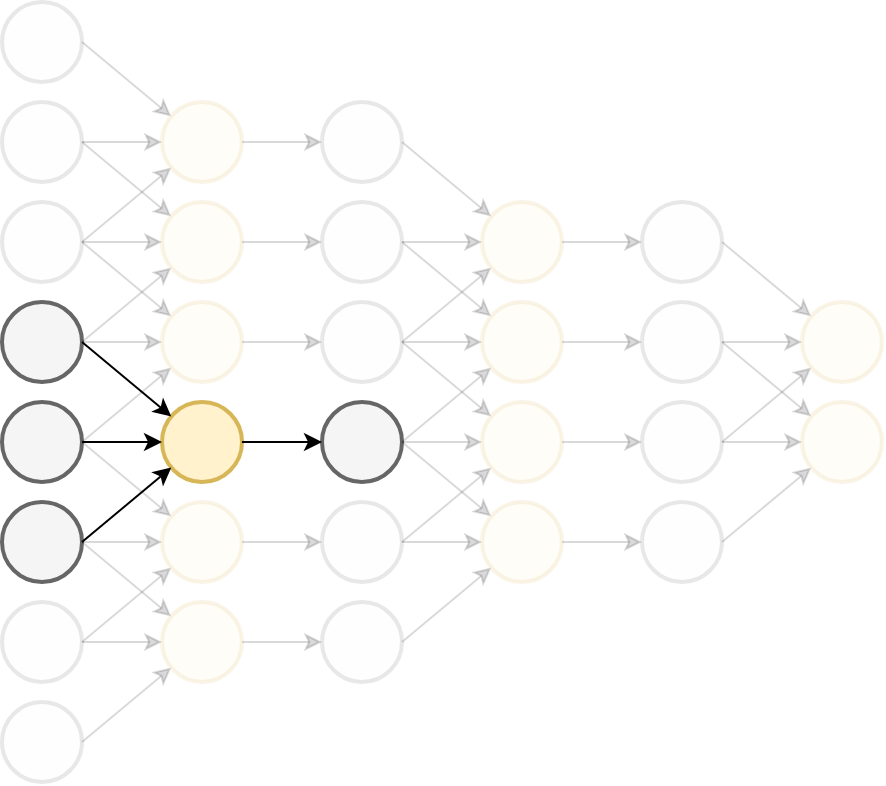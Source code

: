 <mxfile version="14.1.3" type="device" pages="3"><diagram id="14BDJyoKmkSJNnwtBDpK" name="Page-1"><mxGraphModel dx="931" dy="581" grid="1" gridSize="10" guides="0" tooltips="1" connect="0" arrows="0" fold="1" page="1" pageScale="1" pageWidth="827" pageHeight="1169" math="1" shadow="0"><root><mxCell id="0"/><mxCell id="1" parent="0"/><mxCell id="aicGIwiusQivtbW9gypk-42" value="" style="ellipse;whiteSpace=wrap;html=1;aspect=fixed;fillColor=#fff2cc;strokeColor=#d6b656;strokeWidth=2;opacity=15;" parent="1" vertex="1"><mxGeometry x="240" y="170" width="40" height="40" as="geometry"/></mxCell><mxCell id="aicGIwiusQivtbW9gypk-43" value="" style="ellipse;whiteSpace=wrap;html=1;aspect=fixed;fillColor=#fff2cc;strokeColor=#d6b656;strokeWidth=2;opacity=15;" parent="1" vertex="1"><mxGeometry x="240" y="220" width="40" height="40" as="geometry"/></mxCell><mxCell id="aicGIwiusQivtbW9gypk-45" value="" style="ellipse;whiteSpace=wrap;html=1;aspect=fixed;fillColor=#f5f5f5;strokeColor=#666666;strokeWidth=2;fontColor=#333333;opacity=15;" parent="1" vertex="1"><mxGeometry x="160" y="120" width="40" height="40" as="geometry"/></mxCell><mxCell id="aicGIwiusQivtbW9gypk-46" value="" style="ellipse;whiteSpace=wrap;html=1;aspect=fixed;fillColor=#f5f5f5;strokeColor=#666666;strokeWidth=2;fontColor=#333333;opacity=15;" parent="1" vertex="1"><mxGeometry x="160" y="170" width="40" height="40" as="geometry"/></mxCell><mxCell id="aicGIwiusQivtbW9gypk-47" value="" style="ellipse;whiteSpace=wrap;html=1;aspect=fixed;fillColor=#f5f5f5;strokeColor=#666666;strokeWidth=2;fontColor=#333333;opacity=15;" parent="1" vertex="1"><mxGeometry x="160" y="220" width="40" height="40" as="geometry"/></mxCell><mxCell id="aicGIwiusQivtbW9gypk-48" value="" style="endArrow=classic;html=1;targetPerimeterSpacing=0;exitX=1;exitY=0.5;exitDx=0;exitDy=0;opacity=15;" parent="1" source="aicGIwiusQivtbW9gypk-45" target="aicGIwiusQivtbW9gypk-42" edge="1"><mxGeometry width="50" height="50" relative="1" as="geometry"><mxPoint x="210" y="140" as="sourcePoint"/><mxPoint x="210" y="340" as="targetPoint"/></mxGeometry></mxCell><mxCell id="aicGIwiusQivtbW9gypk-49" value="" style="endArrow=classic;html=1;targetPerimeterSpacing=0;endSize=6;sourcePerimeterSpacing=0;exitX=1;exitY=0.5;exitDx=0;exitDy=0;opacity=15;" parent="1" source="aicGIwiusQivtbW9gypk-47" target="aicGIwiusQivtbW9gypk-42" edge="1"><mxGeometry width="50" height="50" relative="1" as="geometry"><mxPoint x="220" y="160" as="sourcePoint"/><mxPoint x="270" y="220" as="targetPoint"/></mxGeometry></mxCell><mxCell id="aicGIwiusQivtbW9gypk-51" value="" style="endArrow=classic;html=1;targetPerimeterSpacing=0;endSize=6;sourcePerimeterSpacing=0;exitX=1;exitY=0.5;exitDx=0;exitDy=0;opacity=15;" parent="1" source="aicGIwiusQivtbW9gypk-47" target="aicGIwiusQivtbW9gypk-43" edge="1"><mxGeometry width="50" height="50" relative="1" as="geometry"><mxPoint x="220" y="320" as="sourcePoint"/><mxPoint x="300.794" y="223.047" as="targetPoint"/></mxGeometry></mxCell><mxCell id="aicGIwiusQivtbW9gypk-52" value="" style="endArrow=classic;html=1;targetPerimeterSpacing=0;endSize=6;sourcePerimeterSpacing=0;exitX=1;exitY=0.5;exitDx=0;exitDy=0;opacity=15;" parent="1" source="aicGIwiusQivtbW9gypk-46" target="aicGIwiusQivtbW9gypk-42" edge="1"><mxGeometry width="50" height="50" relative="1" as="geometry"><mxPoint x="230" y="330" as="sourcePoint"/><mxPoint x="310.794" y="233.047" as="targetPoint"/></mxGeometry></mxCell><mxCell id="aicGIwiusQivtbW9gypk-53" value="" style="endArrow=classic;html=1;targetPerimeterSpacing=0;endSize=6;sourcePerimeterSpacing=0;exitX=1;exitY=0.5;exitDx=0;exitDy=0;opacity=15;" parent="1" source="aicGIwiusQivtbW9gypk-46" target="aicGIwiusQivtbW9gypk-43" edge="1"><mxGeometry width="50" height="50" relative="1" as="geometry"><mxPoint x="199" y="260" as="sourcePoint"/><mxPoint x="320.794" y="243.047" as="targetPoint"/></mxGeometry></mxCell><mxCell id="aicGIwiusQivtbW9gypk-63" value="" style="endArrow=classic;html=1;targetPerimeterSpacing=0;endSize=6;sourcePerimeterSpacing=0;labelBackgroundColor=none;exitX=1;exitY=0.5;exitDx=0;exitDy=0;opacity=15;" parent="1" source="aicGIwiusQivtbW9gypk-42" target="aicGIwiusQivtbW9gypk-84" edge="1"><mxGeometry y="130" width="50" height="50" relative="1" as="geometry"><mxPoint x="560" y="180" as="sourcePoint"/><mxPoint x="320" y="190" as="targetPoint"/><mxPoint as="offset"/></mxGeometry></mxCell><mxCell id="aicGIwiusQivtbW9gypk-77" value="" style="endArrow=classic;html=1;targetPerimeterSpacing=0;endSize=6;sourcePerimeterSpacing=0;labelBackgroundColor=none;exitX=1;exitY=0.5;exitDx=0;exitDy=0;opacity=15;" parent="1" source="aicGIwiusQivtbW9gypk-43" target="aicGIwiusQivtbW9gypk-85" edge="1"><mxGeometry y="130" width="50" height="50" relative="1" as="geometry"><mxPoint x="360" y="200" as="sourcePoint"/><mxPoint x="320" y="240" as="targetPoint"/><mxPoint as="offset"/></mxGeometry></mxCell><mxCell id="aicGIwiusQivtbW9gypk-82" value="" style="ellipse;whiteSpace=wrap;html=1;aspect=fixed;fillColor=#f5f5f5;strokeColor=#666666;strokeWidth=2;fontColor=#333333;" parent="1" vertex="1"><mxGeometry x="160" y="270" width="40" height="40" as="geometry"/></mxCell><mxCell id="aicGIwiusQivtbW9gypk-83" value="" style="ellipse;whiteSpace=wrap;html=1;aspect=fixed;fillColor=#f5f5f5;strokeColor=#666666;strokeWidth=2;fontColor=#333333;" parent="1" vertex="1"><mxGeometry x="160" y="320" width="40" height="40" as="geometry"/></mxCell><mxCell id="aicGIwiusQivtbW9gypk-84" value="" style="ellipse;whiteSpace=wrap;html=1;aspect=fixed;fillColor=#f5f5f5;strokeColor=#666666;strokeWidth=2;fontColor=#333333;opacity=15;" parent="1" vertex="1"><mxGeometry x="320" y="170" width="40" height="40" as="geometry"/></mxCell><mxCell id="aicGIwiusQivtbW9gypk-85" value="" style="ellipse;whiteSpace=wrap;html=1;aspect=fixed;fillColor=#f5f5f5;strokeColor=#666666;strokeWidth=2;fontColor=#333333;opacity=15;" parent="1" vertex="1"><mxGeometry x="320" y="220" width="40" height="40" as="geometry"/></mxCell><mxCell id="aicGIwiusQivtbW9gypk-88" value="" style="ellipse;whiteSpace=wrap;html=1;aspect=fixed;fillColor=#fff2cc;strokeColor=#d6b656;strokeWidth=2;opacity=15;" parent="1" vertex="1"><mxGeometry x="240" y="270" width="40" height="40" as="geometry"/></mxCell><mxCell id="aicGIwiusQivtbW9gypk-90" value="" style="endArrow=classic;html=1;targetPerimeterSpacing=0;endSize=6;sourcePerimeterSpacing=0;exitX=1;exitY=0.5;exitDx=0;exitDy=0;opacity=15;" parent="1" source="aicGIwiusQivtbW9gypk-82" target="aicGIwiusQivtbW9gypk-43" edge="1"><mxGeometry width="50" height="50" relative="1" as="geometry"><mxPoint x="210" y="270" as="sourcePoint"/><mxPoint x="254.636" y="237.196" as="targetPoint"/></mxGeometry></mxCell><mxCell id="aicGIwiusQivtbW9gypk-91" value="" style="endArrow=classic;html=1;targetPerimeterSpacing=0;endSize=6;sourcePerimeterSpacing=0;exitX=1;exitY=0.5;exitDx=0;exitDy=0;opacity=15;" parent="1" source="aicGIwiusQivtbW9gypk-83" target="aicGIwiusQivtbW9gypk-88" edge="1"><mxGeometry width="50" height="50" relative="1" as="geometry"><mxPoint x="220" y="210" as="sourcePoint"/><mxPoint x="264.636" y="247.196" as="targetPoint"/></mxGeometry></mxCell><mxCell id="aicGIwiusQivtbW9gypk-92" value="" style="endArrow=classic;html=1;targetPerimeterSpacing=0;endSize=6;sourcePerimeterSpacing=0;exitX=1;exitY=0.5;exitDx=0;exitDy=0;opacity=15;" parent="1" source="aicGIwiusQivtbW9gypk-82" target="aicGIwiusQivtbW9gypk-88" edge="1"><mxGeometry width="50" height="50" relative="1" as="geometry"><mxPoint x="230" y="220" as="sourcePoint"/><mxPoint x="274.636" y="257.196" as="targetPoint"/></mxGeometry></mxCell><mxCell id="aicGIwiusQivtbW9gypk-93" value="" style="endArrow=classic;html=1;targetPerimeterSpacing=0;endSize=6;sourcePerimeterSpacing=0;exitX=1;exitY=0.5;exitDx=0;exitDy=0;opacity=15;" parent="1" source="aicGIwiusQivtbW9gypk-47" target="aicGIwiusQivtbW9gypk-88" edge="1"><mxGeometry width="50" height="50" relative="1" as="geometry"><mxPoint x="240" y="230" as="sourcePoint"/><mxPoint x="284.636" y="267.196" as="targetPoint"/></mxGeometry></mxCell><mxCell id="aicGIwiusQivtbW9gypk-94" value="" style="endArrow=classic;html=1;targetPerimeterSpacing=0;endSize=6;sourcePerimeterSpacing=0;exitX=1;exitY=0.5;exitDx=0;exitDy=0;opacity=15;" parent="1" source="aicGIwiusQivtbW9gypk-88" edge="1"><mxGeometry width="50" height="50" relative="1" as="geometry"><mxPoint x="470" y="230" as="sourcePoint"/><mxPoint x="320" y="290.0" as="targetPoint"/></mxGeometry></mxCell><mxCell id="z1BerVwN0_aUDAhX9upD-1" value="" style="ellipse;whiteSpace=wrap;html=1;aspect=fixed;fillColor=#f5f5f5;strokeColor=#666666;strokeWidth=2;fontColor=#333333;" vertex="1" parent="1"><mxGeometry x="160" y="370" width="40" height="40" as="geometry"/></mxCell><mxCell id="z1BerVwN0_aUDAhX9upD-2" value="" style="ellipse;whiteSpace=wrap;html=1;aspect=fixed;fillColor=#fff2cc;strokeColor=#d6b656;strokeWidth=2;" vertex="1" parent="1"><mxGeometry x="240" y="320" width="40" height="40" as="geometry"/></mxCell><mxCell id="z1BerVwN0_aUDAhX9upD-3" value="" style="endArrow=classic;html=1;targetPerimeterSpacing=0;endSize=6;sourcePerimeterSpacing=0;exitX=1;exitY=0.5;exitDx=0;exitDy=0;" edge="1" parent="1" source="z1BerVwN0_aUDAhX9upD-1" target="z1BerVwN0_aUDAhX9upD-2"><mxGeometry width="50" height="50" relative="1" as="geometry"><mxPoint x="220" y="260" as="sourcePoint"/><mxPoint x="264.636" y="297.196" as="targetPoint"/></mxGeometry></mxCell><mxCell id="z1BerVwN0_aUDAhX9upD-4" value="" style="endArrow=classic;html=1;targetPerimeterSpacing=0;endSize=6;sourcePerimeterSpacing=0;exitX=1;exitY=0.5;exitDx=0;exitDy=0;" edge="1" parent="1" target="z1BerVwN0_aUDAhX9upD-2"><mxGeometry width="50" height="50" relative="1" as="geometry"><mxPoint x="200.0" y="340.0" as="sourcePoint"/><mxPoint x="274.636" y="307.196" as="targetPoint"/></mxGeometry></mxCell><mxCell id="z1BerVwN0_aUDAhX9upD-5" value="" style="endArrow=classic;html=1;targetPerimeterSpacing=0;endSize=6;sourcePerimeterSpacing=0;exitX=1;exitY=0.5;exitDx=0;exitDy=0;" edge="1" parent="1" target="z1BerVwN0_aUDAhX9upD-2"><mxGeometry width="50" height="50" relative="1" as="geometry"><mxPoint x="200.0" y="290" as="sourcePoint"/><mxPoint x="284.636" y="317.196" as="targetPoint"/></mxGeometry></mxCell><mxCell id="z1BerVwN0_aUDAhX9upD-6" value="" style="ellipse;whiteSpace=wrap;html=1;aspect=fixed;fillColor=#f5f5f5;strokeColor=#666666;strokeWidth=2;fontColor=#333333;opacity=15;" vertex="1" parent="1"><mxGeometry x="160" y="420" width="40" height="40" as="geometry"/></mxCell><mxCell id="z1BerVwN0_aUDAhX9upD-7" value="" style="ellipse;whiteSpace=wrap;html=1;aspect=fixed;fillColor=#fff2cc;strokeColor=#d6b656;strokeWidth=2;opacity=15;" vertex="1" parent="1"><mxGeometry x="240" y="370" width="40" height="40" as="geometry"/></mxCell><mxCell id="z1BerVwN0_aUDAhX9upD-8" value="" style="endArrow=classic;html=1;targetPerimeterSpacing=0;endSize=6;sourcePerimeterSpacing=0;exitX=1;exitY=0.5;exitDx=0;exitDy=0;opacity=15;" edge="1" parent="1" source="z1BerVwN0_aUDAhX9upD-6" target="z1BerVwN0_aUDAhX9upD-7"><mxGeometry width="50" height="50" relative="1" as="geometry"><mxPoint x="220" y="310" as="sourcePoint"/><mxPoint x="264.636" y="347.196" as="targetPoint"/></mxGeometry></mxCell><mxCell id="z1BerVwN0_aUDAhX9upD-9" value="" style="endArrow=classic;html=1;targetPerimeterSpacing=0;endSize=6;sourcePerimeterSpacing=0;exitX=1;exitY=0.5;exitDx=0;exitDy=0;opacity=15;" edge="1" parent="1" target="z1BerVwN0_aUDAhX9upD-7"><mxGeometry width="50" height="50" relative="1" as="geometry"><mxPoint x="200.0" y="390.0" as="sourcePoint"/><mxPoint x="274.636" y="357.196" as="targetPoint"/></mxGeometry></mxCell><mxCell id="z1BerVwN0_aUDAhX9upD-10" value="" style="endArrow=classic;html=1;targetPerimeterSpacing=0;endSize=6;sourcePerimeterSpacing=0;exitX=1;exitY=0.5;exitDx=0;exitDy=0;opacity=15;" edge="1" parent="1" target="z1BerVwN0_aUDAhX9upD-7"><mxGeometry width="50" height="50" relative="1" as="geometry"><mxPoint x="200.0" y="340" as="sourcePoint"/><mxPoint x="284.636" y="367.196" as="targetPoint"/></mxGeometry></mxCell><mxCell id="z1BerVwN0_aUDAhX9upD-11" value="" style="ellipse;whiteSpace=wrap;html=1;aspect=fixed;fillColor=#f5f5f5;strokeColor=#666666;strokeWidth=2;fontColor=#333333;opacity=15;" vertex="1" parent="1"><mxGeometry x="160" y="470" width="40" height="40" as="geometry"/></mxCell><mxCell id="z1BerVwN0_aUDAhX9upD-12" value="" style="ellipse;whiteSpace=wrap;html=1;aspect=fixed;fillColor=#fff2cc;strokeColor=#d6b656;strokeWidth=2;opacity=15;" vertex="1" parent="1"><mxGeometry x="240" y="420" width="40" height="40" as="geometry"/></mxCell><mxCell id="z1BerVwN0_aUDAhX9upD-13" value="" style="endArrow=classic;html=1;targetPerimeterSpacing=0;endSize=6;sourcePerimeterSpacing=0;exitX=1;exitY=0.5;exitDx=0;exitDy=0;opacity=15;" edge="1" parent="1" source="z1BerVwN0_aUDAhX9upD-11" target="z1BerVwN0_aUDAhX9upD-12"><mxGeometry width="50" height="50" relative="1" as="geometry"><mxPoint x="220" y="360" as="sourcePoint"/><mxPoint x="264.636" y="397.196" as="targetPoint"/></mxGeometry></mxCell><mxCell id="z1BerVwN0_aUDAhX9upD-14" value="" style="endArrow=classic;html=1;targetPerimeterSpacing=0;endSize=6;sourcePerimeterSpacing=0;exitX=1;exitY=0.5;exitDx=0;exitDy=0;opacity=15;" edge="1" parent="1" target="z1BerVwN0_aUDAhX9upD-12"><mxGeometry width="50" height="50" relative="1" as="geometry"><mxPoint x="200.0" y="440.0" as="sourcePoint"/><mxPoint x="274.636" y="407.196" as="targetPoint"/></mxGeometry></mxCell><mxCell id="z1BerVwN0_aUDAhX9upD-15" value="" style="endArrow=classic;html=1;targetPerimeterSpacing=0;endSize=6;sourcePerimeterSpacing=0;exitX=1;exitY=0.5;exitDx=0;exitDy=0;opacity=15;" edge="1" parent="1" target="z1BerVwN0_aUDAhX9upD-12"><mxGeometry width="50" height="50" relative="1" as="geometry"><mxPoint x="200.0" y="390" as="sourcePoint"/><mxPoint x="284.636" y="417.196" as="targetPoint"/></mxGeometry></mxCell><mxCell id="z1BerVwN0_aUDAhX9upD-21" value="" style="ellipse;whiteSpace=wrap;html=1;aspect=fixed;fillColor=#f5f5f5;strokeColor=#666666;strokeWidth=2;fontColor=#333333;opacity=15;" vertex="1" parent="1"><mxGeometry x="320" y="270" width="40" height="40" as="geometry"/></mxCell><mxCell id="z1BerVwN0_aUDAhX9upD-22" value="" style="ellipse;whiteSpace=wrap;html=1;aspect=fixed;fillColor=#fff2cc;strokeColor=#d6b656;strokeWidth=2;opacity=15;" vertex="1" parent="1"><mxGeometry x="400" y="220" width="40" height="40" as="geometry"/></mxCell><mxCell id="z1BerVwN0_aUDAhX9upD-23" value="" style="endArrow=classic;html=1;targetPerimeterSpacing=0;endSize=6;sourcePerimeterSpacing=0;exitX=1;exitY=0.5;exitDx=0;exitDy=0;opacity=15;" edge="1" parent="1" source="z1BerVwN0_aUDAhX9upD-21" target="z1BerVwN0_aUDAhX9upD-22"><mxGeometry width="50" height="50" relative="1" as="geometry"><mxPoint x="380" y="160" as="sourcePoint"/><mxPoint x="424.636" y="197.196" as="targetPoint"/></mxGeometry></mxCell><mxCell id="z1BerVwN0_aUDAhX9upD-24" value="" style="endArrow=classic;html=1;targetPerimeterSpacing=0;endSize=6;sourcePerimeterSpacing=0;exitX=1;exitY=0.5;exitDx=0;exitDy=0;opacity=15;" edge="1" parent="1" target="z1BerVwN0_aUDAhX9upD-22"><mxGeometry width="50" height="50" relative="1" as="geometry"><mxPoint x="360.0" y="240.0" as="sourcePoint"/><mxPoint x="434.636" y="207.196" as="targetPoint"/></mxGeometry></mxCell><mxCell id="z1BerVwN0_aUDAhX9upD-25" value="" style="endArrow=classic;html=1;targetPerimeterSpacing=0;endSize=6;sourcePerimeterSpacing=0;exitX=1;exitY=0.5;exitDx=0;exitDy=0;opacity=15;" edge="1" parent="1" target="z1BerVwN0_aUDAhX9upD-22"><mxGeometry width="50" height="50" relative="1" as="geometry"><mxPoint x="360.0" y="190" as="sourcePoint"/><mxPoint x="444.636" y="217.196" as="targetPoint"/></mxGeometry></mxCell><mxCell id="z1BerVwN0_aUDAhX9upD-26" value="" style="ellipse;whiteSpace=wrap;html=1;aspect=fixed;fillColor=#f5f5f5;strokeColor=#666666;strokeWidth=2;fontColor=#333333;" vertex="1" parent="1"><mxGeometry x="320" y="320" width="40" height="40" as="geometry"/></mxCell><mxCell id="z1BerVwN0_aUDAhX9upD-27" value="" style="ellipse;whiteSpace=wrap;html=1;aspect=fixed;fillColor=#fff2cc;strokeColor=#d6b656;strokeWidth=2;opacity=15;" vertex="1" parent="1"><mxGeometry x="400" y="270" width="40" height="40" as="geometry"/></mxCell><mxCell id="z1BerVwN0_aUDAhX9upD-28" value="" style="endArrow=classic;html=1;targetPerimeterSpacing=0;endSize=6;sourcePerimeterSpacing=0;exitX=1;exitY=0.5;exitDx=0;exitDy=0;opacity=15;" edge="1" parent="1" source="z1BerVwN0_aUDAhX9upD-26" target="z1BerVwN0_aUDAhX9upD-27"><mxGeometry width="50" height="50" relative="1" as="geometry"><mxPoint x="380" y="210" as="sourcePoint"/><mxPoint x="424.636" y="247.196" as="targetPoint"/></mxGeometry></mxCell><mxCell id="z1BerVwN0_aUDAhX9upD-29" value="" style="endArrow=classic;html=1;targetPerimeterSpacing=0;endSize=6;sourcePerimeterSpacing=0;exitX=1;exitY=0.5;exitDx=0;exitDy=0;opacity=15;" edge="1" parent="1" target="z1BerVwN0_aUDAhX9upD-27"><mxGeometry width="50" height="50" relative="1" as="geometry"><mxPoint x="360.0" y="290.0" as="sourcePoint"/><mxPoint x="434.636" y="257.196" as="targetPoint"/></mxGeometry></mxCell><mxCell id="z1BerVwN0_aUDAhX9upD-30" value="" style="endArrow=classic;html=1;targetPerimeterSpacing=0;endSize=6;sourcePerimeterSpacing=0;exitX=1;exitY=0.5;exitDx=0;exitDy=0;opacity=15;" edge="1" parent="1" target="z1BerVwN0_aUDAhX9upD-27"><mxGeometry width="50" height="50" relative="1" as="geometry"><mxPoint x="360.0" y="240" as="sourcePoint"/><mxPoint x="444.636" y="267.196" as="targetPoint"/></mxGeometry></mxCell><mxCell id="z1BerVwN0_aUDAhX9upD-31" value="" style="ellipse;whiteSpace=wrap;html=1;aspect=fixed;fillColor=#f5f5f5;strokeColor=#666666;strokeWidth=2;fontColor=#333333;opacity=15;" vertex="1" parent="1"><mxGeometry x="320" y="370" width="40" height="40" as="geometry"/></mxCell><mxCell id="z1BerVwN0_aUDAhX9upD-32" value="" style="ellipse;whiteSpace=wrap;html=1;aspect=fixed;fillColor=#fff2cc;strokeColor=#d6b656;strokeWidth=2;opacity=15;" vertex="1" parent="1"><mxGeometry x="400" y="320" width="40" height="40" as="geometry"/></mxCell><mxCell id="z1BerVwN0_aUDAhX9upD-33" value="" style="endArrow=classic;html=1;targetPerimeterSpacing=0;endSize=6;sourcePerimeterSpacing=0;exitX=1;exitY=0.5;exitDx=0;exitDy=0;opacity=15;" edge="1" parent="1" source="z1BerVwN0_aUDAhX9upD-31" target="z1BerVwN0_aUDAhX9upD-32"><mxGeometry width="50" height="50" relative="1" as="geometry"><mxPoint x="380" y="260" as="sourcePoint"/><mxPoint x="424.636" y="297.196" as="targetPoint"/></mxGeometry></mxCell><mxCell id="z1BerVwN0_aUDAhX9upD-34" value="" style="endArrow=classic;html=1;targetPerimeterSpacing=0;endSize=6;sourcePerimeterSpacing=0;exitX=1;exitY=0.5;exitDx=0;exitDy=0;opacity=15;" edge="1" parent="1" target="z1BerVwN0_aUDAhX9upD-32"><mxGeometry width="50" height="50" relative="1" as="geometry"><mxPoint x="360.0" y="340.0" as="sourcePoint"/><mxPoint x="434.636" y="307.196" as="targetPoint"/></mxGeometry></mxCell><mxCell id="z1BerVwN0_aUDAhX9upD-35" value="" style="endArrow=classic;html=1;targetPerimeterSpacing=0;endSize=6;sourcePerimeterSpacing=0;exitX=1;exitY=0.5;exitDx=0;exitDy=0;opacity=15;" edge="1" parent="1" target="z1BerVwN0_aUDAhX9upD-32"><mxGeometry width="50" height="50" relative="1" as="geometry"><mxPoint x="360.0" y="290" as="sourcePoint"/><mxPoint x="444.636" y="317.196" as="targetPoint"/></mxGeometry></mxCell><mxCell id="z1BerVwN0_aUDAhX9upD-36" value="" style="ellipse;whiteSpace=wrap;html=1;aspect=fixed;fillColor=#f5f5f5;strokeColor=#666666;strokeWidth=2;fontColor=#333333;opacity=15;" vertex="1" parent="1"><mxGeometry x="320" y="420" width="40" height="40" as="geometry"/></mxCell><mxCell id="z1BerVwN0_aUDAhX9upD-37" value="" style="ellipse;whiteSpace=wrap;html=1;aspect=fixed;fillColor=#fff2cc;strokeColor=#d6b656;strokeWidth=2;opacity=15;" vertex="1" parent="1"><mxGeometry x="400" y="370" width="40" height="40" as="geometry"/></mxCell><mxCell id="z1BerVwN0_aUDAhX9upD-38" value="" style="endArrow=classic;html=1;targetPerimeterSpacing=0;endSize=6;sourcePerimeterSpacing=0;exitX=1;exitY=0.5;exitDx=0;exitDy=0;opacity=15;" edge="1" parent="1" source="z1BerVwN0_aUDAhX9upD-36" target="z1BerVwN0_aUDAhX9upD-37"><mxGeometry width="50" height="50" relative="1" as="geometry"><mxPoint x="380" y="310" as="sourcePoint"/><mxPoint x="424.636" y="347.196" as="targetPoint"/></mxGeometry></mxCell><mxCell id="z1BerVwN0_aUDAhX9upD-39" value="" style="endArrow=classic;html=1;targetPerimeterSpacing=0;endSize=6;sourcePerimeterSpacing=0;exitX=1;exitY=0.5;exitDx=0;exitDy=0;opacity=15;" edge="1" parent="1" target="z1BerVwN0_aUDAhX9upD-37"><mxGeometry width="50" height="50" relative="1" as="geometry"><mxPoint x="360.0" y="390.0" as="sourcePoint"/><mxPoint x="434.636" y="357.196" as="targetPoint"/></mxGeometry></mxCell><mxCell id="z1BerVwN0_aUDAhX9upD-40" value="" style="endArrow=classic;html=1;targetPerimeterSpacing=0;endSize=6;sourcePerimeterSpacing=0;exitX=1;exitY=0.5;exitDx=0;exitDy=0;opacity=15;" edge="1" parent="1" target="z1BerVwN0_aUDAhX9upD-37"><mxGeometry width="50" height="50" relative="1" as="geometry"><mxPoint x="360.0" y="340" as="sourcePoint"/><mxPoint x="444.636" y="367.196" as="targetPoint"/></mxGeometry></mxCell><mxCell id="z1BerVwN0_aUDAhX9upD-41" value="" style="endArrow=classic;html=1;targetPerimeterSpacing=0;endSize=6;sourcePerimeterSpacing=0;labelBackgroundColor=none;exitX=1;exitY=0.5;exitDx=0;exitDy=0;opacity=15;" edge="1" parent="1" target="z1BerVwN0_aUDAhX9upD-43"><mxGeometry y="130" width="50" height="50" relative="1" as="geometry"><mxPoint x="440.0" y="240" as="sourcePoint"/><mxPoint x="480" y="240" as="targetPoint"/><mxPoint as="offset"/></mxGeometry></mxCell><mxCell id="z1BerVwN0_aUDAhX9upD-42" value="" style="endArrow=classic;html=1;targetPerimeterSpacing=0;endSize=6;sourcePerimeterSpacing=0;labelBackgroundColor=none;exitX=1;exitY=0.5;exitDx=0;exitDy=0;opacity=15;" edge="1" parent="1" target="z1BerVwN0_aUDAhX9upD-44"><mxGeometry y="130" width="50" height="50" relative="1" as="geometry"><mxPoint x="440.0" y="290" as="sourcePoint"/><mxPoint x="480" y="290" as="targetPoint"/><mxPoint as="offset"/></mxGeometry></mxCell><mxCell id="z1BerVwN0_aUDAhX9upD-43" value="" style="ellipse;whiteSpace=wrap;html=1;aspect=fixed;fillColor=#f5f5f5;strokeColor=#666666;strokeWidth=2;fontColor=#333333;opacity=15;" vertex="1" parent="1"><mxGeometry x="480" y="220" width="40" height="40" as="geometry"/></mxCell><mxCell id="z1BerVwN0_aUDAhX9upD-44" value="" style="ellipse;whiteSpace=wrap;html=1;aspect=fixed;fillColor=#f5f5f5;strokeColor=#666666;strokeWidth=2;fontColor=#333333;opacity=15;" vertex="1" parent="1"><mxGeometry x="480" y="270" width="40" height="40" as="geometry"/></mxCell><mxCell id="z1BerVwN0_aUDAhX9upD-45" value="" style="endArrow=classic;html=1;targetPerimeterSpacing=0;endSize=6;sourcePerimeterSpacing=0;exitX=1;exitY=0.5;exitDx=0;exitDy=0;opacity=15;" edge="1" parent="1"><mxGeometry width="50" height="50" relative="1" as="geometry"><mxPoint x="440.0" y="340.0" as="sourcePoint"/><mxPoint x="480" y="340.0" as="targetPoint"/></mxGeometry></mxCell><mxCell id="z1BerVwN0_aUDAhX9upD-46" value="" style="ellipse;whiteSpace=wrap;html=1;aspect=fixed;fillColor=#f5f5f5;strokeColor=#666666;strokeWidth=2;fontColor=#333333;opacity=15;" vertex="1" parent="1"><mxGeometry x="480" y="320" width="40" height="40" as="geometry"/></mxCell><mxCell id="z1BerVwN0_aUDAhX9upD-47" value="" style="ellipse;whiteSpace=wrap;html=1;aspect=fixed;fillColor=#fff2cc;strokeColor=#d6b656;strokeWidth=2;opacity=15;" vertex="1" parent="1"><mxGeometry x="560" y="270" width="40" height="40" as="geometry"/></mxCell><mxCell id="z1BerVwN0_aUDAhX9upD-48" value="" style="endArrow=classic;html=1;targetPerimeterSpacing=0;endSize=6;sourcePerimeterSpacing=0;exitX=1;exitY=0.5;exitDx=0;exitDy=0;opacity=15;" edge="1" parent="1" source="z1BerVwN0_aUDAhX9upD-46" target="z1BerVwN0_aUDAhX9upD-47"><mxGeometry width="50" height="50" relative="1" as="geometry"><mxPoint x="540" y="210" as="sourcePoint"/><mxPoint x="584.636" y="247.196" as="targetPoint"/></mxGeometry></mxCell><mxCell id="z1BerVwN0_aUDAhX9upD-49" value="" style="endArrow=classic;html=1;targetPerimeterSpacing=0;endSize=6;sourcePerimeterSpacing=0;exitX=1;exitY=0.5;exitDx=0;exitDy=0;opacity=15;" edge="1" parent="1" target="z1BerVwN0_aUDAhX9upD-47"><mxGeometry width="50" height="50" relative="1" as="geometry"><mxPoint x="520.0" y="290" as="sourcePoint"/><mxPoint x="594.636" y="257.196" as="targetPoint"/></mxGeometry></mxCell><mxCell id="z1BerVwN0_aUDAhX9upD-50" value="" style="endArrow=classic;html=1;targetPerimeterSpacing=0;endSize=6;sourcePerimeterSpacing=0;exitX=1;exitY=0.5;exitDx=0;exitDy=0;opacity=15;" edge="1" parent="1" target="z1BerVwN0_aUDAhX9upD-47"><mxGeometry width="50" height="50" relative="1" as="geometry"><mxPoint x="520.0" y="240" as="sourcePoint"/><mxPoint x="604.636" y="267.196" as="targetPoint"/></mxGeometry></mxCell><mxCell id="z1BerVwN0_aUDAhX9upD-51" value="" style="endArrow=classic;html=1;targetPerimeterSpacing=0;endSize=6;sourcePerimeterSpacing=0;exitX=1;exitY=0.5;exitDx=0;exitDy=0;opacity=15;" edge="1" parent="1"><mxGeometry width="50" height="50" relative="1" as="geometry"><mxPoint x="440.0" y="390.0" as="sourcePoint"/><mxPoint x="480" y="390.0" as="targetPoint"/></mxGeometry></mxCell><mxCell id="z1BerVwN0_aUDAhX9upD-52" value="" style="ellipse;whiteSpace=wrap;html=1;aspect=fixed;fillColor=#f5f5f5;strokeColor=#666666;strokeWidth=2;fontColor=#333333;opacity=15;" vertex="1" parent="1"><mxGeometry x="480" y="370" width="40" height="40" as="geometry"/></mxCell><mxCell id="z1BerVwN0_aUDAhX9upD-53" value="" style="ellipse;whiteSpace=wrap;html=1;aspect=fixed;fillColor=#fff2cc;strokeColor=#d6b656;strokeWidth=2;opacity=15;" vertex="1" parent="1"><mxGeometry x="560" y="320" width="40" height="40" as="geometry"/></mxCell><mxCell id="z1BerVwN0_aUDAhX9upD-54" value="" style="endArrow=classic;html=1;targetPerimeterSpacing=0;endSize=6;sourcePerimeterSpacing=0;exitX=1;exitY=0.5;exitDx=0;exitDy=0;opacity=15;" edge="1" parent="1" source="z1BerVwN0_aUDAhX9upD-52" target="z1BerVwN0_aUDAhX9upD-53"><mxGeometry width="50" height="50" relative="1" as="geometry"><mxPoint x="540" y="260" as="sourcePoint"/><mxPoint x="584.636" y="297.196" as="targetPoint"/></mxGeometry></mxCell><mxCell id="z1BerVwN0_aUDAhX9upD-55" value="" style="endArrow=classic;html=1;targetPerimeterSpacing=0;endSize=6;sourcePerimeterSpacing=0;exitX=1;exitY=0.5;exitDx=0;exitDy=0;opacity=15;" edge="1" parent="1" target="z1BerVwN0_aUDAhX9upD-53"><mxGeometry width="50" height="50" relative="1" as="geometry"><mxPoint x="520.0" y="340" as="sourcePoint"/><mxPoint x="594.636" y="307.196" as="targetPoint"/></mxGeometry></mxCell><mxCell id="z1BerVwN0_aUDAhX9upD-56" value="" style="endArrow=classic;html=1;targetPerimeterSpacing=0;endSize=6;sourcePerimeterSpacing=0;exitX=1;exitY=0.5;exitDx=0;exitDy=0;opacity=15;" edge="1" parent="1" target="z1BerVwN0_aUDAhX9upD-53"><mxGeometry width="50" height="50" relative="1" as="geometry"><mxPoint x="520.0" y="290" as="sourcePoint"/><mxPoint x="604.636" y="317.196" as="targetPoint"/></mxGeometry></mxCell><mxCell id="z1BerVwN0_aUDAhX9upD-57" value="" style="endArrow=classic;html=1;targetPerimeterSpacing=0;endSize=6;sourcePerimeterSpacing=0;labelBackgroundColor=none;exitX=1;exitY=0.5;exitDx=0;exitDy=0;" edge="1" parent="1"><mxGeometry y="130" width="50" height="50" relative="1" as="geometry"><mxPoint x="280.0" y="340" as="sourcePoint"/><mxPoint x="320" y="340" as="targetPoint"/><mxPoint as="offset"/></mxGeometry></mxCell><mxCell id="z1BerVwN0_aUDAhX9upD-58" value="" style="endArrow=classic;html=1;targetPerimeterSpacing=0;endSize=6;sourcePerimeterSpacing=0;labelBackgroundColor=none;exitX=1;exitY=0.5;exitDx=0;exitDy=0;opacity=15;" edge="1" parent="1"><mxGeometry y="130" width="50" height="50" relative="1" as="geometry"><mxPoint x="280.0" y="390" as="sourcePoint"/><mxPoint x="320" y="390" as="targetPoint"/><mxPoint as="offset"/></mxGeometry></mxCell><mxCell id="z1BerVwN0_aUDAhX9upD-59" value="" style="endArrow=classic;html=1;targetPerimeterSpacing=0;endSize=6;sourcePerimeterSpacing=0;exitX=1;exitY=0.5;exitDx=0;exitDy=0;opacity=15;" edge="1" parent="1"><mxGeometry width="50" height="50" relative="1" as="geometry"><mxPoint x="280.0" y="440.0" as="sourcePoint"/><mxPoint x="320" y="440.0" as="targetPoint"/></mxGeometry></mxCell></root></mxGraphModel></diagram><diagram name="Copy of Page-1" id="7yZYDQ4GgZOIVZDUuIq2"><mxGraphModel dx="771" dy="482" grid="1" gridSize="10" guides="0" tooltips="1" connect="0" arrows="0" fold="1" page="1" pageScale="1" pageWidth="827" pageHeight="1169" math="1" shadow="0"><root><mxCell id="WAJA90yvOe8su0CZF6UV-0"/><mxCell id="WAJA90yvOe8su0CZF6UV-1" parent="WAJA90yvOe8su0CZF6UV-0"/><mxCell id="WAJA90yvOe8su0CZF6UV-2" value="" style="ellipse;whiteSpace=wrap;html=1;aspect=fixed;fillColor=#fff2cc;strokeColor=#d6b656;strokeWidth=2;opacity=10;" vertex="1" parent="WAJA90yvOe8su0CZF6UV-1"><mxGeometry x="240" y="170" width="40" height="40" as="geometry"/></mxCell><mxCell id="WAJA90yvOe8su0CZF6UV-3" value="" style="ellipse;whiteSpace=wrap;html=1;aspect=fixed;fillColor=#fff2cc;strokeColor=#d6b656;strokeWidth=2;opacity=10;" vertex="1" parent="WAJA90yvOe8su0CZF6UV-1"><mxGeometry x="240" y="220" width="40" height="40" as="geometry"/></mxCell><mxCell id="WAJA90yvOe8su0CZF6UV-4" value="" style="ellipse;whiteSpace=wrap;html=1;aspect=fixed;fillColor=#f5f5f5;strokeColor=#666666;strokeWidth=2;fontColor=#333333;opacity=10;" vertex="1" parent="WAJA90yvOe8su0CZF6UV-1"><mxGeometry x="160" y="120" width="40" height="40" as="geometry"/></mxCell><mxCell id="WAJA90yvOe8su0CZF6UV-5" value="" style="ellipse;whiteSpace=wrap;html=1;aspect=fixed;fillColor=#f5f5f5;strokeColor=#666666;strokeWidth=2;fontColor=#333333;opacity=10;" vertex="1" parent="WAJA90yvOe8su0CZF6UV-1"><mxGeometry x="160" y="170" width="40" height="40" as="geometry"/></mxCell><mxCell id="WAJA90yvOe8su0CZF6UV-6" value="" style="ellipse;whiteSpace=wrap;html=1;aspect=fixed;fillColor=#f5f5f5;strokeColor=#666666;strokeWidth=2;fontColor=#333333;" vertex="1" parent="WAJA90yvOe8su0CZF6UV-1"><mxGeometry x="160" y="220" width="40" height="40" as="geometry"/></mxCell><mxCell id="WAJA90yvOe8su0CZF6UV-7" value="" style="endArrow=classic;html=1;targetPerimeterSpacing=0;exitX=1;exitY=0.5;exitDx=0;exitDy=0;opacity=10;" edge="1" parent="WAJA90yvOe8su0CZF6UV-1" source="WAJA90yvOe8su0CZF6UV-4" target="WAJA90yvOe8su0CZF6UV-2"><mxGeometry width="50" height="50" relative="1" as="geometry"><mxPoint x="210" y="140" as="sourcePoint"/><mxPoint x="210" y="340" as="targetPoint"/></mxGeometry></mxCell><mxCell id="WAJA90yvOe8su0CZF6UV-8" value="" style="endArrow=classic;html=1;targetPerimeterSpacing=0;endSize=6;sourcePerimeterSpacing=0;exitX=1;exitY=0.5;exitDx=0;exitDy=0;opacity=10;" edge="1" parent="WAJA90yvOe8su0CZF6UV-1" source="WAJA90yvOe8su0CZF6UV-6" target="WAJA90yvOe8su0CZF6UV-2"><mxGeometry width="50" height="50" relative="1" as="geometry"><mxPoint x="220" y="160" as="sourcePoint"/><mxPoint x="270" y="220" as="targetPoint"/></mxGeometry></mxCell><mxCell id="WAJA90yvOe8su0CZF6UV-9" value="" style="endArrow=classic;html=1;targetPerimeterSpacing=0;endSize=6;sourcePerimeterSpacing=0;exitX=1;exitY=0.5;exitDx=0;exitDy=0;opacity=10;" edge="1" parent="WAJA90yvOe8su0CZF6UV-1" source="WAJA90yvOe8su0CZF6UV-6" target="WAJA90yvOe8su0CZF6UV-3"><mxGeometry width="50" height="50" relative="1" as="geometry"><mxPoint x="220" y="320" as="sourcePoint"/><mxPoint x="300.794" y="223.047" as="targetPoint"/></mxGeometry></mxCell><mxCell id="WAJA90yvOe8su0CZF6UV-10" value="" style="endArrow=classic;html=1;targetPerimeterSpacing=0;endSize=6;sourcePerimeterSpacing=0;exitX=1;exitY=0.5;exitDx=0;exitDy=0;opacity=10;" edge="1" parent="WAJA90yvOe8su0CZF6UV-1" source="WAJA90yvOe8su0CZF6UV-5" target="WAJA90yvOe8su0CZF6UV-2"><mxGeometry width="50" height="50" relative="1" as="geometry"><mxPoint x="230" y="330" as="sourcePoint"/><mxPoint x="310.794" y="233.047" as="targetPoint"/></mxGeometry></mxCell><mxCell id="WAJA90yvOe8su0CZF6UV-11" value="" style="endArrow=classic;html=1;targetPerimeterSpacing=0;endSize=6;sourcePerimeterSpacing=0;exitX=1;exitY=0.5;exitDx=0;exitDy=0;opacity=10;" edge="1" parent="WAJA90yvOe8su0CZF6UV-1" source="WAJA90yvOe8su0CZF6UV-5" target="WAJA90yvOe8su0CZF6UV-3"><mxGeometry width="50" height="50" relative="1" as="geometry"><mxPoint x="199" y="260" as="sourcePoint"/><mxPoint x="320.794" y="243.047" as="targetPoint"/></mxGeometry></mxCell><mxCell id="WAJA90yvOe8su0CZF6UV-12" value="" style="endArrow=classic;html=1;targetPerimeterSpacing=0;endSize=6;sourcePerimeterSpacing=0;labelBackgroundColor=none;exitX=1;exitY=0.5;exitDx=0;exitDy=0;opacity=10;" edge="1" parent="WAJA90yvOe8su0CZF6UV-1" source="WAJA90yvOe8su0CZF6UV-2" target="WAJA90yvOe8su0CZF6UV-16"><mxGeometry y="130" width="50" height="50" relative="1" as="geometry"><mxPoint x="560" y="180" as="sourcePoint"/><mxPoint x="320" y="190" as="targetPoint"/><mxPoint as="offset"/></mxGeometry></mxCell><mxCell id="WAJA90yvOe8su0CZF6UV-13" value="" style="endArrow=classic;html=1;targetPerimeterSpacing=0;endSize=6;sourcePerimeterSpacing=0;labelBackgroundColor=none;exitX=1;exitY=0.5;exitDx=0;exitDy=0;opacity=10;" edge="1" parent="WAJA90yvOe8su0CZF6UV-1" source="WAJA90yvOe8su0CZF6UV-3" target="WAJA90yvOe8su0CZF6UV-17"><mxGeometry y="130" width="50" height="50" relative="1" as="geometry"><mxPoint x="360" y="200" as="sourcePoint"/><mxPoint x="320" y="240" as="targetPoint"/><mxPoint as="offset"/></mxGeometry></mxCell><mxCell id="WAJA90yvOe8su0CZF6UV-14" value="" style="ellipse;whiteSpace=wrap;html=1;aspect=fixed;fillColor=#f5f5f5;strokeColor=#666666;strokeWidth=2;fontColor=#333333;" vertex="1" parent="WAJA90yvOe8su0CZF6UV-1"><mxGeometry x="160" y="270" width="40" height="40" as="geometry"/></mxCell><mxCell id="WAJA90yvOe8su0CZF6UV-15" value="" style="ellipse;whiteSpace=wrap;html=1;aspect=fixed;fillColor=#f5f5f5;strokeColor=#666666;strokeWidth=2;fontColor=#333333;" vertex="1" parent="WAJA90yvOe8su0CZF6UV-1"><mxGeometry x="160" y="320" width="40" height="40" as="geometry"/></mxCell><mxCell id="WAJA90yvOe8su0CZF6UV-16" value="" style="ellipse;whiteSpace=wrap;html=1;aspect=fixed;fillColor=#f5f5f5;strokeColor=#666666;strokeWidth=2;fontColor=#333333;opacity=10;" vertex="1" parent="WAJA90yvOe8su0CZF6UV-1"><mxGeometry x="320" y="170" width="40" height="40" as="geometry"/></mxCell><mxCell id="WAJA90yvOe8su0CZF6UV-17" value="" style="ellipse;whiteSpace=wrap;html=1;aspect=fixed;fillColor=#f5f5f5;strokeColor=#666666;strokeWidth=2;fontColor=#333333;opacity=10;" vertex="1" parent="WAJA90yvOe8su0CZF6UV-1"><mxGeometry x="320" y="220" width="40" height="40" as="geometry"/></mxCell><mxCell id="WAJA90yvOe8su0CZF6UV-18" value="" style="ellipse;whiteSpace=wrap;html=1;aspect=fixed;fillColor=#fff2cc;strokeColor=#d6b656;strokeWidth=2;" vertex="1" parent="WAJA90yvOe8su0CZF6UV-1"><mxGeometry x="240" y="270" width="40" height="40" as="geometry"/></mxCell><mxCell id="WAJA90yvOe8su0CZF6UV-19" value="" style="endArrow=classic;html=1;targetPerimeterSpacing=0;endSize=6;sourcePerimeterSpacing=0;exitX=1;exitY=0.5;exitDx=0;exitDy=0;opacity=10;" edge="1" parent="WAJA90yvOe8su0CZF6UV-1" source="WAJA90yvOe8su0CZF6UV-14" target="WAJA90yvOe8su0CZF6UV-3"><mxGeometry width="50" height="50" relative="1" as="geometry"><mxPoint x="210" y="270" as="sourcePoint"/><mxPoint x="254.636" y="237.196" as="targetPoint"/></mxGeometry></mxCell><mxCell id="WAJA90yvOe8su0CZF6UV-20" value="" style="endArrow=classic;html=1;targetPerimeterSpacing=0;endSize=6;sourcePerimeterSpacing=0;exitX=1;exitY=0.5;exitDx=0;exitDy=0;" edge="1" parent="WAJA90yvOe8su0CZF6UV-1" source="WAJA90yvOe8su0CZF6UV-15" target="WAJA90yvOe8su0CZF6UV-18"><mxGeometry width="50" height="50" relative="1" as="geometry"><mxPoint x="220" y="210" as="sourcePoint"/><mxPoint x="264.636" y="247.196" as="targetPoint"/></mxGeometry></mxCell><mxCell id="WAJA90yvOe8su0CZF6UV-21" value="" style="endArrow=classic;html=1;targetPerimeterSpacing=0;endSize=6;sourcePerimeterSpacing=0;exitX=1;exitY=0.5;exitDx=0;exitDy=0;" edge="1" parent="WAJA90yvOe8su0CZF6UV-1" source="WAJA90yvOe8su0CZF6UV-14" target="WAJA90yvOe8su0CZF6UV-18"><mxGeometry width="50" height="50" relative="1" as="geometry"><mxPoint x="230" y="220" as="sourcePoint"/><mxPoint x="274.636" y="257.196" as="targetPoint"/></mxGeometry></mxCell><mxCell id="WAJA90yvOe8su0CZF6UV-22" value="" style="endArrow=classic;html=1;targetPerimeterSpacing=0;endSize=6;sourcePerimeterSpacing=0;exitX=1;exitY=0.5;exitDx=0;exitDy=0;" edge="1" parent="WAJA90yvOe8su0CZF6UV-1" source="WAJA90yvOe8su0CZF6UV-6" target="WAJA90yvOe8su0CZF6UV-18"><mxGeometry width="50" height="50" relative="1" as="geometry"><mxPoint x="240" y="230" as="sourcePoint"/><mxPoint x="284.636" y="267.196" as="targetPoint"/></mxGeometry></mxCell><mxCell id="WAJA90yvOe8su0CZF6UV-23" value="" style="endArrow=classic;html=1;targetPerimeterSpacing=0;endSize=6;sourcePerimeterSpacing=0;exitX=1;exitY=0.5;exitDx=0;exitDy=0;" edge="1" parent="WAJA90yvOe8su0CZF6UV-1" source="WAJA90yvOe8su0CZF6UV-18"><mxGeometry width="50" height="50" relative="1" as="geometry"><mxPoint x="470" y="230" as="sourcePoint"/><mxPoint x="320" y="290.0" as="targetPoint"/></mxGeometry></mxCell><mxCell id="WAJA90yvOe8su0CZF6UV-24" value="" style="ellipse;whiteSpace=wrap;html=1;aspect=fixed;fillColor=#f5f5f5;strokeColor=#666666;strokeWidth=2;fontColor=#333333;" vertex="1" parent="WAJA90yvOe8su0CZF6UV-1"><mxGeometry x="160" y="370" width="40" height="40" as="geometry"/></mxCell><mxCell id="WAJA90yvOe8su0CZF6UV-25" value="" style="ellipse;whiteSpace=wrap;html=1;aspect=fixed;fillColor=#fff2cc;strokeColor=#d6b656;strokeWidth=2;" vertex="1" parent="WAJA90yvOe8su0CZF6UV-1"><mxGeometry x="240" y="320" width="40" height="40" as="geometry"/></mxCell><mxCell id="WAJA90yvOe8su0CZF6UV-26" value="" style="endArrow=classic;html=1;targetPerimeterSpacing=0;endSize=6;sourcePerimeterSpacing=0;exitX=1;exitY=0.5;exitDx=0;exitDy=0;opacity=10;" edge="1" parent="WAJA90yvOe8su0CZF6UV-1" source="WAJA90yvOe8su0CZF6UV-24" target="WAJA90yvOe8su0CZF6UV-25"><mxGeometry width="50" height="50" relative="1" as="geometry"><mxPoint x="220" y="260" as="sourcePoint"/><mxPoint x="264.636" y="297.196" as="targetPoint"/></mxGeometry></mxCell><mxCell id="WAJA90yvOe8su0CZF6UV-27" value="" style="endArrow=classic;html=1;targetPerimeterSpacing=0;endSize=6;sourcePerimeterSpacing=0;exitX=1;exitY=0.5;exitDx=0;exitDy=0;" edge="1" parent="WAJA90yvOe8su0CZF6UV-1" target="WAJA90yvOe8su0CZF6UV-25"><mxGeometry width="50" height="50" relative="1" as="geometry"><mxPoint x="200.0" y="340.0" as="sourcePoint"/><mxPoint x="274.636" y="307.196" as="targetPoint"/></mxGeometry></mxCell><mxCell id="WAJA90yvOe8su0CZF6UV-28" value="" style="endArrow=classic;html=1;targetPerimeterSpacing=0;endSize=6;sourcePerimeterSpacing=0;exitX=1;exitY=0.5;exitDx=0;exitDy=0;" edge="1" parent="WAJA90yvOe8su0CZF6UV-1" target="WAJA90yvOe8su0CZF6UV-25"><mxGeometry width="50" height="50" relative="1" as="geometry"><mxPoint x="200.0" y="290" as="sourcePoint"/><mxPoint x="284.636" y="317.196" as="targetPoint"/></mxGeometry></mxCell><mxCell id="WAJA90yvOe8su0CZF6UV-29" value="" style="ellipse;whiteSpace=wrap;html=1;aspect=fixed;fillColor=#f5f5f5;strokeColor=#666666;strokeWidth=2;fontColor=#333333;" vertex="1" parent="WAJA90yvOe8su0CZF6UV-1"><mxGeometry x="160" y="420" width="40" height="40" as="geometry"/></mxCell><mxCell id="WAJA90yvOe8su0CZF6UV-30" value="" style="ellipse;whiteSpace=wrap;html=1;aspect=fixed;fillColor=#fff2cc;strokeColor=#d6b656;strokeWidth=2;" vertex="1" parent="WAJA90yvOe8su0CZF6UV-1"><mxGeometry x="240" y="370" width="40" height="40" as="geometry"/></mxCell><mxCell id="WAJA90yvOe8su0CZF6UV-31" value="" style="endArrow=classic;html=1;targetPerimeterSpacing=0;endSize=6;sourcePerimeterSpacing=0;exitX=1;exitY=0.5;exitDx=0;exitDy=0;" edge="1" parent="WAJA90yvOe8su0CZF6UV-1" source="WAJA90yvOe8su0CZF6UV-29" target="WAJA90yvOe8su0CZF6UV-30"><mxGeometry width="50" height="50" relative="1" as="geometry"><mxPoint x="220" y="310" as="sourcePoint"/><mxPoint x="264.636" y="347.196" as="targetPoint"/></mxGeometry></mxCell><mxCell id="WAJA90yvOe8su0CZF6UV-32" value="" style="endArrow=classic;html=1;targetPerimeterSpacing=0;endSize=6;sourcePerimeterSpacing=0;exitX=1;exitY=0.5;exitDx=0;exitDy=0;" edge="1" parent="WAJA90yvOe8su0CZF6UV-1" target="WAJA90yvOe8su0CZF6UV-30"><mxGeometry width="50" height="50" relative="1" as="geometry"><mxPoint x="200.0" y="390.0" as="sourcePoint"/><mxPoint x="274.636" y="357.196" as="targetPoint"/></mxGeometry></mxCell><mxCell id="WAJA90yvOe8su0CZF6UV-33" value="" style="endArrow=classic;html=1;targetPerimeterSpacing=0;endSize=6;sourcePerimeterSpacing=0;exitX=1;exitY=0.5;exitDx=0;exitDy=0;" edge="1" parent="WAJA90yvOe8su0CZF6UV-1" target="WAJA90yvOe8su0CZF6UV-30"><mxGeometry width="50" height="50" relative="1" as="geometry"><mxPoint x="200.0" y="340" as="sourcePoint"/><mxPoint x="284.636" y="367.196" as="targetPoint"/></mxGeometry></mxCell><mxCell id="WAJA90yvOe8su0CZF6UV-34" value="" style="ellipse;whiteSpace=wrap;html=1;aspect=fixed;fillColor=#f5f5f5;strokeColor=#666666;strokeWidth=2;fontColor=#333333;opacity=10;" vertex="1" parent="WAJA90yvOe8su0CZF6UV-1"><mxGeometry x="160" y="470" width="40" height="40" as="geometry"/></mxCell><mxCell id="WAJA90yvOe8su0CZF6UV-35" value="" style="ellipse;whiteSpace=wrap;html=1;aspect=fixed;fillColor=#fff2cc;strokeColor=#d6b656;strokeWidth=2;opacity=10;" vertex="1" parent="WAJA90yvOe8su0CZF6UV-1"><mxGeometry x="240" y="420" width="40" height="40" as="geometry"/></mxCell><mxCell id="WAJA90yvOe8su0CZF6UV-36" value="" style="endArrow=classic;html=1;targetPerimeterSpacing=0;endSize=6;sourcePerimeterSpacing=0;exitX=1;exitY=0.5;exitDx=0;exitDy=0;opacity=10;" edge="1" parent="WAJA90yvOe8su0CZF6UV-1" source="WAJA90yvOe8su0CZF6UV-34" target="WAJA90yvOe8su0CZF6UV-35"><mxGeometry width="50" height="50" relative="1" as="geometry"><mxPoint x="220" y="360" as="sourcePoint"/><mxPoint x="264.636" y="397.196" as="targetPoint"/></mxGeometry></mxCell><mxCell id="WAJA90yvOe8su0CZF6UV-37" value="" style="endArrow=classic;html=1;targetPerimeterSpacing=0;endSize=6;sourcePerimeterSpacing=0;exitX=1;exitY=0.5;exitDx=0;exitDy=0;opacity=10;" edge="1" parent="WAJA90yvOe8su0CZF6UV-1" target="WAJA90yvOe8su0CZF6UV-35"><mxGeometry width="50" height="50" relative="1" as="geometry"><mxPoint x="200.0" y="440.0" as="sourcePoint"/><mxPoint x="274.636" y="407.196" as="targetPoint"/></mxGeometry></mxCell><mxCell id="WAJA90yvOe8su0CZF6UV-38" value="" style="endArrow=classic;html=1;targetPerimeterSpacing=0;endSize=6;sourcePerimeterSpacing=0;exitX=1;exitY=0.5;exitDx=0;exitDy=0;opacity=10;" edge="1" parent="WAJA90yvOe8su0CZF6UV-1" target="WAJA90yvOe8su0CZF6UV-35"><mxGeometry width="50" height="50" relative="1" as="geometry"><mxPoint x="200.0" y="390" as="sourcePoint"/><mxPoint x="284.636" y="417.196" as="targetPoint"/></mxGeometry></mxCell><mxCell id="WAJA90yvOe8su0CZF6UV-39" value="" style="ellipse;whiteSpace=wrap;html=1;aspect=fixed;fillColor=#f5f5f5;strokeColor=#666666;strokeWidth=2;fontColor=#333333;" vertex="1" parent="WAJA90yvOe8su0CZF6UV-1"><mxGeometry x="320" y="270" width="40" height="40" as="geometry"/></mxCell><mxCell id="WAJA90yvOe8su0CZF6UV-40" value="" style="ellipse;whiteSpace=wrap;html=1;aspect=fixed;fillColor=#fff2cc;strokeColor=#d6b656;strokeWidth=2;opacity=10;" vertex="1" parent="WAJA90yvOe8su0CZF6UV-1"><mxGeometry x="400" y="220" width="40" height="40" as="geometry"/></mxCell><mxCell id="WAJA90yvOe8su0CZF6UV-41" value="" style="endArrow=classic;html=1;targetPerimeterSpacing=0;endSize=6;sourcePerimeterSpacing=0;exitX=1;exitY=0.5;exitDx=0;exitDy=0;opacity=10;" edge="1" parent="WAJA90yvOe8su0CZF6UV-1" source="WAJA90yvOe8su0CZF6UV-39" target="WAJA90yvOe8su0CZF6UV-40"><mxGeometry width="50" height="50" relative="1" as="geometry"><mxPoint x="380" y="160" as="sourcePoint"/><mxPoint x="424.636" y="197.196" as="targetPoint"/></mxGeometry></mxCell><mxCell id="WAJA90yvOe8su0CZF6UV-42" value="" style="endArrow=classic;html=1;targetPerimeterSpacing=0;endSize=6;sourcePerimeterSpacing=0;exitX=1;exitY=0.5;exitDx=0;exitDy=0;opacity=10;" edge="1" parent="WAJA90yvOe8su0CZF6UV-1" target="WAJA90yvOe8su0CZF6UV-40"><mxGeometry width="50" height="50" relative="1" as="geometry"><mxPoint x="360.0" y="240.0" as="sourcePoint"/><mxPoint x="434.636" y="207.196" as="targetPoint"/></mxGeometry></mxCell><mxCell id="WAJA90yvOe8su0CZF6UV-43" value="" style="endArrow=classic;html=1;targetPerimeterSpacing=0;endSize=6;sourcePerimeterSpacing=0;exitX=1;exitY=0.5;exitDx=0;exitDy=0;opacity=10;" edge="1" parent="WAJA90yvOe8su0CZF6UV-1" target="WAJA90yvOe8su0CZF6UV-40"><mxGeometry width="50" height="50" relative="1" as="geometry"><mxPoint x="360.0" y="190" as="sourcePoint"/><mxPoint x="444.636" y="217.196" as="targetPoint"/></mxGeometry></mxCell><mxCell id="WAJA90yvOe8su0CZF6UV-44" value="" style="ellipse;whiteSpace=wrap;html=1;aspect=fixed;fillColor=#f5f5f5;strokeColor=#666666;strokeWidth=2;fontColor=#333333;" vertex="1" parent="WAJA90yvOe8su0CZF6UV-1"><mxGeometry x="320" y="320" width="40" height="40" as="geometry"/></mxCell><mxCell id="WAJA90yvOe8su0CZF6UV-45" value="" style="ellipse;whiteSpace=wrap;html=1;aspect=fixed;fillColor=#fff2cc;strokeColor=#d6b656;strokeWidth=2;opacity=10;" vertex="1" parent="WAJA90yvOe8su0CZF6UV-1"><mxGeometry x="400" y="270" width="40" height="40" as="geometry"/></mxCell><mxCell id="WAJA90yvOe8su0CZF6UV-46" value="" style="endArrow=classic;html=1;targetPerimeterSpacing=0;endSize=6;sourcePerimeterSpacing=0;exitX=1;exitY=0.5;exitDx=0;exitDy=0;opacity=10;" edge="1" parent="WAJA90yvOe8su0CZF6UV-1" source="WAJA90yvOe8su0CZF6UV-44" target="WAJA90yvOe8su0CZF6UV-45"><mxGeometry width="50" height="50" relative="1" as="geometry"><mxPoint x="380" y="210" as="sourcePoint"/><mxPoint x="424.636" y="247.196" as="targetPoint"/></mxGeometry></mxCell><mxCell id="WAJA90yvOe8su0CZF6UV-47" value="" style="endArrow=classic;html=1;targetPerimeterSpacing=0;endSize=6;sourcePerimeterSpacing=0;exitX=1;exitY=0.5;exitDx=0;exitDy=0;opacity=10;" edge="1" parent="WAJA90yvOe8su0CZF6UV-1" target="WAJA90yvOe8su0CZF6UV-45"><mxGeometry width="50" height="50" relative="1" as="geometry"><mxPoint x="360.0" y="290.0" as="sourcePoint"/><mxPoint x="434.636" y="257.196" as="targetPoint"/></mxGeometry></mxCell><mxCell id="WAJA90yvOe8su0CZF6UV-48" value="" style="endArrow=classic;html=1;targetPerimeterSpacing=0;endSize=6;sourcePerimeterSpacing=0;exitX=1;exitY=0.5;exitDx=0;exitDy=0;opacity=10;" edge="1" parent="WAJA90yvOe8su0CZF6UV-1" target="WAJA90yvOe8su0CZF6UV-45"><mxGeometry width="50" height="50" relative="1" as="geometry"><mxPoint x="360.0" y="240" as="sourcePoint"/><mxPoint x="444.636" y="267.196" as="targetPoint"/></mxGeometry></mxCell><mxCell id="WAJA90yvOe8su0CZF6UV-49" value="" style="ellipse;whiteSpace=wrap;html=1;aspect=fixed;fillColor=#f5f5f5;strokeColor=#666666;strokeWidth=2;fontColor=#333333;" vertex="1" parent="WAJA90yvOe8su0CZF6UV-1"><mxGeometry x="320" y="370" width="40" height="40" as="geometry"/></mxCell><mxCell id="WAJA90yvOe8su0CZF6UV-50" value="" style="ellipse;whiteSpace=wrap;html=1;aspect=fixed;fillColor=#fff2cc;strokeColor=#d6b656;strokeWidth=2;" vertex="1" parent="WAJA90yvOe8su0CZF6UV-1"><mxGeometry x="400" y="320" width="40" height="40" as="geometry"/></mxCell><mxCell id="WAJA90yvOe8su0CZF6UV-51" value="" style="endArrow=classic;html=1;targetPerimeterSpacing=0;endSize=6;sourcePerimeterSpacing=0;exitX=1;exitY=0.5;exitDx=0;exitDy=0;" edge="1" parent="WAJA90yvOe8su0CZF6UV-1" source="WAJA90yvOe8su0CZF6UV-49" target="WAJA90yvOe8su0CZF6UV-50"><mxGeometry width="50" height="50" relative="1" as="geometry"><mxPoint x="380" y="260" as="sourcePoint"/><mxPoint x="424.636" y="297.196" as="targetPoint"/></mxGeometry></mxCell><mxCell id="WAJA90yvOe8su0CZF6UV-52" value="" style="endArrow=classic;html=1;targetPerimeterSpacing=0;endSize=6;sourcePerimeterSpacing=0;exitX=1;exitY=0.5;exitDx=0;exitDy=0;" edge="1" parent="WAJA90yvOe8su0CZF6UV-1" target="WAJA90yvOe8su0CZF6UV-50"><mxGeometry width="50" height="50" relative="1" as="geometry"><mxPoint x="360.0" y="340.0" as="sourcePoint"/><mxPoint x="434.636" y="307.196" as="targetPoint"/></mxGeometry></mxCell><mxCell id="WAJA90yvOe8su0CZF6UV-53" value="" style="endArrow=classic;html=1;targetPerimeterSpacing=0;endSize=6;sourcePerimeterSpacing=0;exitX=1;exitY=0.5;exitDx=0;exitDy=0;" edge="1" parent="WAJA90yvOe8su0CZF6UV-1" target="WAJA90yvOe8su0CZF6UV-50"><mxGeometry width="50" height="50" relative="1" as="geometry"><mxPoint x="360.0" y="290" as="sourcePoint"/><mxPoint x="444.636" y="317.196" as="targetPoint"/></mxGeometry></mxCell><mxCell id="WAJA90yvOe8su0CZF6UV-54" value="" style="ellipse;whiteSpace=wrap;html=1;aspect=fixed;fillColor=#f5f5f5;strokeColor=#666666;strokeWidth=2;fontColor=#333333;opacity=10;" vertex="1" parent="WAJA90yvOe8su0CZF6UV-1"><mxGeometry x="320" y="420" width="40" height="40" as="geometry"/></mxCell><mxCell id="WAJA90yvOe8su0CZF6UV-55" value="" style="ellipse;whiteSpace=wrap;html=1;aspect=fixed;fillColor=#fff2cc;strokeColor=#d6b656;strokeWidth=2;opacity=10;" vertex="1" parent="WAJA90yvOe8su0CZF6UV-1"><mxGeometry x="400" y="370" width="40" height="40" as="geometry"/></mxCell><mxCell id="WAJA90yvOe8su0CZF6UV-56" value="" style="endArrow=classic;html=1;targetPerimeterSpacing=0;endSize=6;sourcePerimeterSpacing=0;exitX=1;exitY=0.5;exitDx=0;exitDy=0;opacity=10;" edge="1" parent="WAJA90yvOe8su0CZF6UV-1" source="WAJA90yvOe8su0CZF6UV-54" target="WAJA90yvOe8su0CZF6UV-55"><mxGeometry width="50" height="50" relative="1" as="geometry"><mxPoint x="380" y="310" as="sourcePoint"/><mxPoint x="424.636" y="347.196" as="targetPoint"/></mxGeometry></mxCell><mxCell id="WAJA90yvOe8su0CZF6UV-57" value="" style="endArrow=classic;html=1;targetPerimeterSpacing=0;endSize=6;sourcePerimeterSpacing=0;exitX=1;exitY=0.5;exitDx=0;exitDy=0;opacity=10;" edge="1" parent="WAJA90yvOe8su0CZF6UV-1" target="WAJA90yvOe8su0CZF6UV-55"><mxGeometry width="50" height="50" relative="1" as="geometry"><mxPoint x="360.0" y="390.0" as="sourcePoint"/><mxPoint x="434.636" y="357.196" as="targetPoint"/></mxGeometry></mxCell><mxCell id="WAJA90yvOe8su0CZF6UV-58" value="" style="endArrow=classic;html=1;targetPerimeterSpacing=0;endSize=6;sourcePerimeterSpacing=0;exitX=1;exitY=0.5;exitDx=0;exitDy=0;opacity=10;" edge="1" parent="WAJA90yvOe8su0CZF6UV-1" target="WAJA90yvOe8su0CZF6UV-55"><mxGeometry width="50" height="50" relative="1" as="geometry"><mxPoint x="360.0" y="340" as="sourcePoint"/><mxPoint x="444.636" y="367.196" as="targetPoint"/></mxGeometry></mxCell><mxCell id="WAJA90yvOe8su0CZF6UV-59" value="" style="endArrow=classic;html=1;targetPerimeterSpacing=0;endSize=6;sourcePerimeterSpacing=0;labelBackgroundColor=none;exitX=1;exitY=0.5;exitDx=0;exitDy=0;opacity=10;" edge="1" parent="WAJA90yvOe8su0CZF6UV-1" target="WAJA90yvOe8su0CZF6UV-61"><mxGeometry y="130" width="50" height="50" relative="1" as="geometry"><mxPoint x="440.0" y="240" as="sourcePoint"/><mxPoint x="480" y="240" as="targetPoint"/><mxPoint as="offset"/></mxGeometry></mxCell><mxCell id="WAJA90yvOe8su0CZF6UV-60" value="" style="endArrow=classic;html=1;targetPerimeterSpacing=0;endSize=6;sourcePerimeterSpacing=0;labelBackgroundColor=none;exitX=1;exitY=0.5;exitDx=0;exitDy=0;opacity=10;" edge="1" parent="WAJA90yvOe8su0CZF6UV-1" target="WAJA90yvOe8su0CZF6UV-62"><mxGeometry y="130" width="50" height="50" relative="1" as="geometry"><mxPoint x="440.0" y="290" as="sourcePoint"/><mxPoint x="480" y="290" as="targetPoint"/><mxPoint as="offset"/></mxGeometry></mxCell><mxCell id="WAJA90yvOe8su0CZF6UV-61" value="" style="ellipse;whiteSpace=wrap;html=1;aspect=fixed;fillColor=#f5f5f5;strokeColor=#666666;strokeWidth=2;fontColor=#333333;opacity=10;" vertex="1" parent="WAJA90yvOe8su0CZF6UV-1"><mxGeometry x="480" y="220" width="40" height="40" as="geometry"/></mxCell><mxCell id="WAJA90yvOe8su0CZF6UV-62" value="" style="ellipse;whiteSpace=wrap;html=1;aspect=fixed;fillColor=#f5f5f5;strokeColor=#666666;strokeWidth=2;fontColor=#333333;opacity=10;" vertex="1" parent="WAJA90yvOe8su0CZF6UV-1"><mxGeometry x="480" y="270" width="40" height="40" as="geometry"/></mxCell><mxCell id="WAJA90yvOe8su0CZF6UV-63" value="" style="endArrow=classic;html=1;targetPerimeterSpacing=0;endSize=6;sourcePerimeterSpacing=0;exitX=1;exitY=0.5;exitDx=0;exitDy=0;" edge="1" parent="WAJA90yvOe8su0CZF6UV-1"><mxGeometry width="50" height="50" relative="1" as="geometry"><mxPoint x="440.0" y="340.0" as="sourcePoint"/><mxPoint x="480" y="340.0" as="targetPoint"/></mxGeometry></mxCell><mxCell id="WAJA90yvOe8su0CZF6UV-64" value="" style="ellipse;whiteSpace=wrap;html=1;aspect=fixed;fillColor=#f5f5f5;strokeColor=#666666;strokeWidth=2;fontColor=#333333;" vertex="1" parent="WAJA90yvOe8su0CZF6UV-1"><mxGeometry x="480" y="320" width="40" height="40" as="geometry"/></mxCell><mxCell id="WAJA90yvOe8su0CZF6UV-65" value="" style="ellipse;whiteSpace=wrap;html=1;aspect=fixed;fillColor=#fff2cc;strokeColor=#d6b656;strokeWidth=2;opacity=10;" vertex="1" parent="WAJA90yvOe8su0CZF6UV-1"><mxGeometry x="560" y="270" width="40" height="40" as="geometry"/></mxCell><mxCell id="WAJA90yvOe8su0CZF6UV-66" value="" style="endArrow=classic;html=1;targetPerimeterSpacing=0;endSize=6;sourcePerimeterSpacing=0;exitX=1;exitY=0.5;exitDx=0;exitDy=0;opacity=10;" edge="1" parent="WAJA90yvOe8su0CZF6UV-1" source="WAJA90yvOe8su0CZF6UV-64" target="WAJA90yvOe8su0CZF6UV-65"><mxGeometry width="50" height="50" relative="1" as="geometry"><mxPoint x="540" y="210" as="sourcePoint"/><mxPoint x="584.636" y="247.196" as="targetPoint"/></mxGeometry></mxCell><mxCell id="WAJA90yvOe8su0CZF6UV-67" value="" style="endArrow=classic;html=1;targetPerimeterSpacing=0;endSize=6;sourcePerimeterSpacing=0;exitX=1;exitY=0.5;exitDx=0;exitDy=0;opacity=10;" edge="1" parent="WAJA90yvOe8su0CZF6UV-1" target="WAJA90yvOe8su0CZF6UV-65"><mxGeometry width="50" height="50" relative="1" as="geometry"><mxPoint x="520.0" y="290" as="sourcePoint"/><mxPoint x="594.636" y="257.196" as="targetPoint"/></mxGeometry></mxCell><mxCell id="WAJA90yvOe8su0CZF6UV-68" value="" style="endArrow=classic;html=1;targetPerimeterSpacing=0;endSize=6;sourcePerimeterSpacing=0;exitX=1;exitY=0.5;exitDx=0;exitDy=0;opacity=10;" edge="1" parent="WAJA90yvOe8su0CZF6UV-1" target="WAJA90yvOe8su0CZF6UV-65"><mxGeometry width="50" height="50" relative="1" as="geometry"><mxPoint x="520.0" y="240" as="sourcePoint"/><mxPoint x="604.636" y="267.196" as="targetPoint"/></mxGeometry></mxCell><mxCell id="WAJA90yvOe8su0CZF6UV-69" value="" style="endArrow=classic;html=1;targetPerimeterSpacing=0;endSize=6;sourcePerimeterSpacing=0;exitX=1;exitY=0.5;exitDx=0;exitDy=0;opacity=10;" edge="1" parent="WAJA90yvOe8su0CZF6UV-1"><mxGeometry width="50" height="50" relative="1" as="geometry"><mxPoint x="440.0" y="390.0" as="sourcePoint"/><mxPoint x="480" y="390.0" as="targetPoint"/></mxGeometry></mxCell><mxCell id="WAJA90yvOe8su0CZF6UV-70" value="" style="ellipse;whiteSpace=wrap;html=1;aspect=fixed;fillColor=#f5f5f5;strokeColor=#666666;strokeWidth=2;fontColor=#333333;opacity=10;" vertex="1" parent="WAJA90yvOe8su0CZF6UV-1"><mxGeometry x="480" y="370" width="40" height="40" as="geometry"/></mxCell><mxCell id="WAJA90yvOe8su0CZF6UV-71" value="" style="ellipse;whiteSpace=wrap;html=1;aspect=fixed;fillColor=#fff2cc;strokeColor=#d6b656;strokeWidth=2;opacity=10;" vertex="1" parent="WAJA90yvOe8su0CZF6UV-1"><mxGeometry x="560" y="320" width="40" height="40" as="geometry"/></mxCell><mxCell id="WAJA90yvOe8su0CZF6UV-72" value="" style="endArrow=classic;html=1;targetPerimeterSpacing=0;endSize=6;sourcePerimeterSpacing=0;exitX=1;exitY=0.5;exitDx=0;exitDy=0;opacity=10;" edge="1" parent="WAJA90yvOe8su0CZF6UV-1" source="WAJA90yvOe8su0CZF6UV-70" target="WAJA90yvOe8su0CZF6UV-71"><mxGeometry width="50" height="50" relative="1" as="geometry"><mxPoint x="540" y="260" as="sourcePoint"/><mxPoint x="584.636" y="297.196" as="targetPoint"/></mxGeometry></mxCell><mxCell id="WAJA90yvOe8su0CZF6UV-73" value="" style="endArrow=classic;html=1;targetPerimeterSpacing=0;endSize=6;sourcePerimeterSpacing=0;exitX=1;exitY=0.5;exitDx=0;exitDy=0;opacity=10;" edge="1" parent="WAJA90yvOe8su0CZF6UV-1" target="WAJA90yvOe8su0CZF6UV-71"><mxGeometry width="50" height="50" relative="1" as="geometry"><mxPoint x="520.0" y="340" as="sourcePoint"/><mxPoint x="594.636" y="307.196" as="targetPoint"/></mxGeometry></mxCell><mxCell id="WAJA90yvOe8su0CZF6UV-74" value="" style="endArrow=classic;html=1;targetPerimeterSpacing=0;endSize=6;sourcePerimeterSpacing=0;exitX=1;exitY=0.5;exitDx=0;exitDy=0;opacity=10;" edge="1" parent="WAJA90yvOe8su0CZF6UV-1" target="WAJA90yvOe8su0CZF6UV-71"><mxGeometry width="50" height="50" relative="1" as="geometry"><mxPoint x="520.0" y="290" as="sourcePoint"/><mxPoint x="604.636" y="317.196" as="targetPoint"/></mxGeometry></mxCell><mxCell id="WAJA90yvOe8su0CZF6UV-75" value="" style="endArrow=classic;html=1;targetPerimeterSpacing=0;endSize=6;sourcePerimeterSpacing=0;labelBackgroundColor=none;exitX=1;exitY=0.5;exitDx=0;exitDy=0;" edge="1" parent="WAJA90yvOe8su0CZF6UV-1"><mxGeometry y="130" width="50" height="50" relative="1" as="geometry"><mxPoint x="280.0" y="340" as="sourcePoint"/><mxPoint x="320" y="340" as="targetPoint"/><mxPoint as="offset"/></mxGeometry></mxCell><mxCell id="WAJA90yvOe8su0CZF6UV-76" value="" style="endArrow=classic;html=1;targetPerimeterSpacing=0;endSize=6;sourcePerimeterSpacing=0;labelBackgroundColor=none;exitX=1;exitY=0.5;exitDx=0;exitDy=0;" edge="1" parent="WAJA90yvOe8su0CZF6UV-1"><mxGeometry y="130" width="50" height="50" relative="1" as="geometry"><mxPoint x="280.0" y="390" as="sourcePoint"/><mxPoint x="320" y="390" as="targetPoint"/><mxPoint as="offset"/></mxGeometry></mxCell><mxCell id="WAJA90yvOe8su0CZF6UV-77" value="" style="endArrow=classic;html=1;targetPerimeterSpacing=0;endSize=6;sourcePerimeterSpacing=0;exitX=1;exitY=0.5;exitDx=0;exitDy=0;opacity=10;" edge="1" parent="WAJA90yvOe8su0CZF6UV-1"><mxGeometry width="50" height="50" relative="1" as="geometry"><mxPoint x="280.0" y="440.0" as="sourcePoint"/><mxPoint x="320" y="440.0" as="targetPoint"/></mxGeometry></mxCell></root></mxGraphModel></diagram><diagram name="Copy of Copy of Page-1" id="JdcIQEbX_m28JPaWYPp0"><mxGraphModel dx="931" dy="581" grid="1" gridSize="10" guides="0" tooltips="1" connect="0" arrows="0" fold="1" page="1" pageScale="1" pageWidth="827" pageHeight="1169" math="1" shadow="0"><root><mxCell id="NhEO5dE68RLJGeO1dzWb-0"/><mxCell id="NhEO5dE68RLJGeO1dzWb-1" parent="NhEO5dE68RLJGeO1dzWb-0"/><mxCell id="NhEO5dE68RLJGeO1dzWb-2" value="" style="ellipse;whiteSpace=wrap;html=1;aspect=fixed;fillColor=#fff2cc;strokeColor=#d6b656;strokeWidth=2;opacity=10;" vertex="1" parent="NhEO5dE68RLJGeO1dzWb-1"><mxGeometry x="240" y="170" width="40" height="40" as="geometry"/></mxCell><mxCell id="NhEO5dE68RLJGeO1dzWb-3" value="" style="ellipse;whiteSpace=wrap;html=1;aspect=fixed;fillColor=#fff2cc;strokeColor=#d6b656;strokeWidth=2;" vertex="1" parent="NhEO5dE68RLJGeO1dzWb-1"><mxGeometry x="240" y="220" width="40" height="40" as="geometry"/></mxCell><mxCell id="NhEO5dE68RLJGeO1dzWb-4" value="" style="ellipse;whiteSpace=wrap;html=1;aspect=fixed;fillColor=#f5f5f5;strokeColor=#666666;strokeWidth=2;fontColor=#333333;opacity=10;" vertex="1" parent="NhEO5dE68RLJGeO1dzWb-1"><mxGeometry x="160" y="120" width="40" height="40" as="geometry"/></mxCell><mxCell id="NhEO5dE68RLJGeO1dzWb-5" value="" style="ellipse;whiteSpace=wrap;html=1;aspect=fixed;fillColor=#f5f5f5;strokeColor=#666666;strokeWidth=2;fontColor=#333333;" vertex="1" parent="NhEO5dE68RLJGeO1dzWb-1"><mxGeometry x="160" y="170" width="40" height="40" as="geometry"/></mxCell><mxCell id="NhEO5dE68RLJGeO1dzWb-6" value="" style="ellipse;whiteSpace=wrap;html=1;aspect=fixed;fillColor=#f5f5f5;strokeColor=#666666;strokeWidth=2;fontColor=#333333;" vertex="1" parent="NhEO5dE68RLJGeO1dzWb-1"><mxGeometry x="160" y="220" width="40" height="40" as="geometry"/></mxCell><mxCell id="NhEO5dE68RLJGeO1dzWb-7" value="" style="endArrow=classic;html=1;targetPerimeterSpacing=0;exitX=1;exitY=0.5;exitDx=0;exitDy=0;opacity=10;" edge="1" parent="NhEO5dE68RLJGeO1dzWb-1" source="NhEO5dE68RLJGeO1dzWb-4" target="NhEO5dE68RLJGeO1dzWb-2"><mxGeometry width="50" height="50" relative="1" as="geometry"><mxPoint x="210" y="140" as="sourcePoint"/><mxPoint x="210" y="340" as="targetPoint"/></mxGeometry></mxCell><mxCell id="NhEO5dE68RLJGeO1dzWb-8" value="" style="endArrow=classic;html=1;targetPerimeterSpacing=0;endSize=6;sourcePerimeterSpacing=0;exitX=1;exitY=0.5;exitDx=0;exitDy=0;opacity=10;" edge="1" parent="NhEO5dE68RLJGeO1dzWb-1" source="NhEO5dE68RLJGeO1dzWb-6" target="NhEO5dE68RLJGeO1dzWb-2"><mxGeometry width="50" height="50" relative="1" as="geometry"><mxPoint x="220" y="160" as="sourcePoint"/><mxPoint x="270" y="220" as="targetPoint"/></mxGeometry></mxCell><mxCell id="NhEO5dE68RLJGeO1dzWb-9" value="" style="endArrow=classic;html=1;targetPerimeterSpacing=0;endSize=6;sourcePerimeterSpacing=0;exitX=1;exitY=0.5;exitDx=0;exitDy=0;" edge="1" parent="NhEO5dE68RLJGeO1dzWb-1" source="NhEO5dE68RLJGeO1dzWb-6" target="NhEO5dE68RLJGeO1dzWb-3"><mxGeometry width="50" height="50" relative="1" as="geometry"><mxPoint x="220" y="320" as="sourcePoint"/><mxPoint x="300.794" y="223.047" as="targetPoint"/></mxGeometry></mxCell><mxCell id="NhEO5dE68RLJGeO1dzWb-10" value="" style="endArrow=classic;html=1;targetPerimeterSpacing=0;endSize=6;sourcePerimeterSpacing=0;exitX=1;exitY=0.5;exitDx=0;exitDy=0;opacity=10;" edge="1" parent="NhEO5dE68RLJGeO1dzWb-1" source="NhEO5dE68RLJGeO1dzWb-5" target="NhEO5dE68RLJGeO1dzWb-2"><mxGeometry width="50" height="50" relative="1" as="geometry"><mxPoint x="230" y="330" as="sourcePoint"/><mxPoint x="310.794" y="233.047" as="targetPoint"/></mxGeometry></mxCell><mxCell id="NhEO5dE68RLJGeO1dzWb-11" value="" style="endArrow=classic;html=1;targetPerimeterSpacing=0;endSize=6;sourcePerimeterSpacing=0;exitX=1;exitY=0.5;exitDx=0;exitDy=0;" edge="1" parent="NhEO5dE68RLJGeO1dzWb-1" source="NhEO5dE68RLJGeO1dzWb-5" target="NhEO5dE68RLJGeO1dzWb-3"><mxGeometry width="50" height="50" relative="1" as="geometry"><mxPoint x="199" y="260" as="sourcePoint"/><mxPoint x="320.794" y="243.047" as="targetPoint"/></mxGeometry></mxCell><mxCell id="NhEO5dE68RLJGeO1dzWb-12" value="" style="endArrow=classic;html=1;targetPerimeterSpacing=0;endSize=6;sourcePerimeterSpacing=0;labelBackgroundColor=none;exitX=1;exitY=0.5;exitDx=0;exitDy=0;opacity=10;" edge="1" parent="NhEO5dE68RLJGeO1dzWb-1" source="NhEO5dE68RLJGeO1dzWb-2" target="NhEO5dE68RLJGeO1dzWb-16"><mxGeometry y="130" width="50" height="50" relative="1" as="geometry"><mxPoint x="560" y="180" as="sourcePoint"/><mxPoint x="320" y="190" as="targetPoint"/><mxPoint as="offset"/></mxGeometry></mxCell><mxCell id="NhEO5dE68RLJGeO1dzWb-13" value="" style="endArrow=classic;html=1;targetPerimeterSpacing=0;endSize=6;sourcePerimeterSpacing=0;labelBackgroundColor=none;exitX=1;exitY=0.5;exitDx=0;exitDy=0;" edge="1" parent="NhEO5dE68RLJGeO1dzWb-1" source="NhEO5dE68RLJGeO1dzWb-3" target="NhEO5dE68RLJGeO1dzWb-17"><mxGeometry y="130" width="50" height="50" relative="1" as="geometry"><mxPoint x="360" y="200" as="sourcePoint"/><mxPoint x="320" y="240" as="targetPoint"/><mxPoint as="offset"/></mxGeometry></mxCell><mxCell id="NhEO5dE68RLJGeO1dzWb-14" value="" style="ellipse;whiteSpace=wrap;html=1;aspect=fixed;fillColor=#f5f5f5;strokeColor=#666666;strokeWidth=2;fontColor=#333333;" vertex="1" parent="NhEO5dE68RLJGeO1dzWb-1"><mxGeometry x="160" y="270" width="40" height="40" as="geometry"/></mxCell><mxCell id="NhEO5dE68RLJGeO1dzWb-15" value="" style="ellipse;whiteSpace=wrap;html=1;aspect=fixed;fillColor=#f5f5f5;strokeColor=#666666;strokeWidth=2;fontColor=#333333;" vertex="1" parent="NhEO5dE68RLJGeO1dzWb-1"><mxGeometry x="160" y="320" width="40" height="40" as="geometry"/></mxCell><mxCell id="NhEO5dE68RLJGeO1dzWb-16" value="" style="ellipse;whiteSpace=wrap;html=1;aspect=fixed;fillColor=#f5f5f5;strokeColor=#666666;strokeWidth=2;fontColor=#333333;opacity=10;" vertex="1" parent="NhEO5dE68RLJGeO1dzWb-1"><mxGeometry x="320" y="170" width="40" height="40" as="geometry"/></mxCell><mxCell id="NhEO5dE68RLJGeO1dzWb-17" value="" style="ellipse;whiteSpace=wrap;html=1;aspect=fixed;fillColor=#f5f5f5;strokeColor=#666666;strokeWidth=2;fontColor=#333333;" vertex="1" parent="NhEO5dE68RLJGeO1dzWb-1"><mxGeometry x="320" y="220" width="40" height="40" as="geometry"/></mxCell><mxCell id="NhEO5dE68RLJGeO1dzWb-18" value="" style="ellipse;whiteSpace=wrap;html=1;aspect=fixed;fillColor=#fff2cc;strokeColor=#d6b656;strokeWidth=2;" vertex="1" parent="NhEO5dE68RLJGeO1dzWb-1"><mxGeometry x="240" y="270" width="40" height="40" as="geometry"/></mxCell><mxCell id="NhEO5dE68RLJGeO1dzWb-19" value="" style="endArrow=classic;html=1;targetPerimeterSpacing=0;endSize=6;sourcePerimeterSpacing=0;exitX=1;exitY=0.5;exitDx=0;exitDy=0;" edge="1" parent="NhEO5dE68RLJGeO1dzWb-1" source="NhEO5dE68RLJGeO1dzWb-14" target="NhEO5dE68RLJGeO1dzWb-3"><mxGeometry width="50" height="50" relative="1" as="geometry"><mxPoint x="210" y="270" as="sourcePoint"/><mxPoint x="254.636" y="237.196" as="targetPoint"/></mxGeometry></mxCell><mxCell id="NhEO5dE68RLJGeO1dzWb-20" value="" style="endArrow=classic;html=1;targetPerimeterSpacing=0;endSize=6;sourcePerimeterSpacing=0;exitX=1;exitY=0.5;exitDx=0;exitDy=0;" edge="1" parent="NhEO5dE68RLJGeO1dzWb-1" source="NhEO5dE68RLJGeO1dzWb-15" target="NhEO5dE68RLJGeO1dzWb-18"><mxGeometry width="50" height="50" relative="1" as="geometry"><mxPoint x="220" y="210" as="sourcePoint"/><mxPoint x="264.636" y="247.196" as="targetPoint"/></mxGeometry></mxCell><mxCell id="NhEO5dE68RLJGeO1dzWb-21" value="" style="endArrow=classic;html=1;targetPerimeterSpacing=0;endSize=6;sourcePerimeterSpacing=0;exitX=1;exitY=0.5;exitDx=0;exitDy=0;" edge="1" parent="NhEO5dE68RLJGeO1dzWb-1" source="NhEO5dE68RLJGeO1dzWb-14" target="NhEO5dE68RLJGeO1dzWb-18"><mxGeometry width="50" height="50" relative="1" as="geometry"><mxPoint x="230" y="220" as="sourcePoint"/><mxPoint x="274.636" y="257.196" as="targetPoint"/></mxGeometry></mxCell><mxCell id="NhEO5dE68RLJGeO1dzWb-22" value="" style="endArrow=classic;html=1;targetPerimeterSpacing=0;endSize=6;sourcePerimeterSpacing=0;exitX=1;exitY=0.5;exitDx=0;exitDy=0;" edge="1" parent="NhEO5dE68RLJGeO1dzWb-1" source="NhEO5dE68RLJGeO1dzWb-6" target="NhEO5dE68RLJGeO1dzWb-18"><mxGeometry width="50" height="50" relative="1" as="geometry"><mxPoint x="240" y="230" as="sourcePoint"/><mxPoint x="284.636" y="267.196" as="targetPoint"/></mxGeometry></mxCell><mxCell id="NhEO5dE68RLJGeO1dzWb-23" value="" style="endArrow=classic;html=1;targetPerimeterSpacing=0;endSize=6;sourcePerimeterSpacing=0;exitX=1;exitY=0.5;exitDx=0;exitDy=0;" edge="1" parent="NhEO5dE68RLJGeO1dzWb-1" source="NhEO5dE68RLJGeO1dzWb-18"><mxGeometry width="50" height="50" relative="1" as="geometry"><mxPoint x="470" y="230" as="sourcePoint"/><mxPoint x="320" y="290.0" as="targetPoint"/></mxGeometry></mxCell><mxCell id="NhEO5dE68RLJGeO1dzWb-24" value="" style="ellipse;whiteSpace=wrap;html=1;aspect=fixed;fillColor=#f5f5f5;strokeColor=#666666;strokeWidth=2;fontColor=#333333;" vertex="1" parent="NhEO5dE68RLJGeO1dzWb-1"><mxGeometry x="160" y="370" width="40" height="40" as="geometry"/></mxCell><mxCell id="NhEO5dE68RLJGeO1dzWb-25" value="" style="ellipse;whiteSpace=wrap;html=1;aspect=fixed;fillColor=#fff2cc;strokeColor=#d6b656;strokeWidth=2;" vertex="1" parent="NhEO5dE68RLJGeO1dzWb-1"><mxGeometry x="240" y="320" width="40" height="40" as="geometry"/></mxCell><mxCell id="NhEO5dE68RLJGeO1dzWb-26" value="" style="endArrow=classic;html=1;targetPerimeterSpacing=0;endSize=6;sourcePerimeterSpacing=0;exitX=1;exitY=0.5;exitDx=0;exitDy=0;" edge="1" parent="NhEO5dE68RLJGeO1dzWb-1" source="NhEO5dE68RLJGeO1dzWb-24" target="NhEO5dE68RLJGeO1dzWb-25"><mxGeometry width="50" height="50" relative="1" as="geometry"><mxPoint x="220" y="260" as="sourcePoint"/><mxPoint x="264.636" y="297.196" as="targetPoint"/></mxGeometry></mxCell><mxCell id="NhEO5dE68RLJGeO1dzWb-27" value="" style="endArrow=classic;html=1;targetPerimeterSpacing=0;endSize=6;sourcePerimeterSpacing=0;exitX=1;exitY=0.5;exitDx=0;exitDy=0;" edge="1" parent="NhEO5dE68RLJGeO1dzWb-1" target="NhEO5dE68RLJGeO1dzWb-25"><mxGeometry width="50" height="50" relative="1" as="geometry"><mxPoint x="200.0" y="340.0" as="sourcePoint"/><mxPoint x="274.636" y="307.196" as="targetPoint"/></mxGeometry></mxCell><mxCell id="NhEO5dE68RLJGeO1dzWb-28" value="" style="endArrow=classic;html=1;targetPerimeterSpacing=0;endSize=6;sourcePerimeterSpacing=0;exitX=1;exitY=0.5;exitDx=0;exitDy=0;" edge="1" parent="NhEO5dE68RLJGeO1dzWb-1" target="NhEO5dE68RLJGeO1dzWb-25"><mxGeometry width="50" height="50" relative="1" as="geometry"><mxPoint x="200.0" y="290" as="sourcePoint"/><mxPoint x="284.636" y="317.196" as="targetPoint"/></mxGeometry></mxCell><mxCell id="NhEO5dE68RLJGeO1dzWb-29" value="" style="ellipse;whiteSpace=wrap;html=1;aspect=fixed;fillColor=#f5f5f5;strokeColor=#666666;strokeWidth=2;fontColor=#333333;" vertex="1" parent="NhEO5dE68RLJGeO1dzWb-1"><mxGeometry x="160" y="420" width="40" height="40" as="geometry"/></mxCell><mxCell id="NhEO5dE68RLJGeO1dzWb-30" value="" style="ellipse;whiteSpace=wrap;html=1;aspect=fixed;fillColor=#fff2cc;strokeColor=#d6b656;strokeWidth=2;" vertex="1" parent="NhEO5dE68RLJGeO1dzWb-1"><mxGeometry x="240" y="370" width="40" height="40" as="geometry"/></mxCell><mxCell id="NhEO5dE68RLJGeO1dzWb-31" value="" style="endArrow=classic;html=1;targetPerimeterSpacing=0;endSize=6;sourcePerimeterSpacing=0;exitX=1;exitY=0.5;exitDx=0;exitDy=0;" edge="1" parent="NhEO5dE68RLJGeO1dzWb-1" source="NhEO5dE68RLJGeO1dzWb-29" target="NhEO5dE68RLJGeO1dzWb-30"><mxGeometry width="50" height="50" relative="1" as="geometry"><mxPoint x="220" y="310" as="sourcePoint"/><mxPoint x="264.636" y="347.196" as="targetPoint"/></mxGeometry></mxCell><mxCell id="NhEO5dE68RLJGeO1dzWb-32" value="" style="endArrow=classic;html=1;targetPerimeterSpacing=0;endSize=6;sourcePerimeterSpacing=0;exitX=1;exitY=0.5;exitDx=0;exitDy=0;" edge="1" parent="NhEO5dE68RLJGeO1dzWb-1" target="NhEO5dE68RLJGeO1dzWb-30"><mxGeometry width="50" height="50" relative="1" as="geometry"><mxPoint x="200.0" y="390.0" as="sourcePoint"/><mxPoint x="274.636" y="357.196" as="targetPoint"/></mxGeometry></mxCell><mxCell id="NhEO5dE68RLJGeO1dzWb-33" value="" style="endArrow=classic;html=1;targetPerimeterSpacing=0;endSize=6;sourcePerimeterSpacing=0;exitX=1;exitY=0.5;exitDx=0;exitDy=0;" edge="1" parent="NhEO5dE68RLJGeO1dzWb-1" target="NhEO5dE68RLJGeO1dzWb-30"><mxGeometry width="50" height="50" relative="1" as="geometry"><mxPoint x="200.0" y="340" as="sourcePoint"/><mxPoint x="284.636" y="367.196" as="targetPoint"/></mxGeometry></mxCell><mxCell id="NhEO5dE68RLJGeO1dzWb-34" value="" style="ellipse;whiteSpace=wrap;html=1;aspect=fixed;fillColor=#f5f5f5;strokeColor=#666666;strokeWidth=2;fontColor=#333333;" vertex="1" parent="NhEO5dE68RLJGeO1dzWb-1"><mxGeometry x="160" y="470" width="40" height="40" as="geometry"/></mxCell><mxCell id="NhEO5dE68RLJGeO1dzWb-35" value="" style="ellipse;whiteSpace=wrap;html=1;aspect=fixed;fillColor=#fff2cc;strokeColor=#d6b656;strokeWidth=2;" vertex="1" parent="NhEO5dE68RLJGeO1dzWb-1"><mxGeometry x="240" y="420" width="40" height="40" as="geometry"/></mxCell><mxCell id="NhEO5dE68RLJGeO1dzWb-36" value="" style="endArrow=classic;html=1;targetPerimeterSpacing=0;endSize=6;sourcePerimeterSpacing=0;exitX=1;exitY=0.5;exitDx=0;exitDy=0;" edge="1" parent="NhEO5dE68RLJGeO1dzWb-1" source="NhEO5dE68RLJGeO1dzWb-34" target="NhEO5dE68RLJGeO1dzWb-35"><mxGeometry width="50" height="50" relative="1" as="geometry"><mxPoint x="220" y="360" as="sourcePoint"/><mxPoint x="264.636" y="397.196" as="targetPoint"/></mxGeometry></mxCell><mxCell id="NhEO5dE68RLJGeO1dzWb-37" value="" style="endArrow=classic;html=1;targetPerimeterSpacing=0;endSize=6;sourcePerimeterSpacing=0;exitX=1;exitY=0.5;exitDx=0;exitDy=0;" edge="1" parent="NhEO5dE68RLJGeO1dzWb-1" target="NhEO5dE68RLJGeO1dzWb-35"><mxGeometry width="50" height="50" relative="1" as="geometry"><mxPoint x="200.0" y="440.0" as="sourcePoint"/><mxPoint x="274.636" y="407.196" as="targetPoint"/></mxGeometry></mxCell><mxCell id="NhEO5dE68RLJGeO1dzWb-38" value="" style="endArrow=classic;html=1;targetPerimeterSpacing=0;endSize=6;sourcePerimeterSpacing=0;exitX=1;exitY=0.5;exitDx=0;exitDy=0;" edge="1" parent="NhEO5dE68RLJGeO1dzWb-1" target="NhEO5dE68RLJGeO1dzWb-35"><mxGeometry width="50" height="50" relative="1" as="geometry"><mxPoint x="200.0" y="390" as="sourcePoint"/><mxPoint x="284.636" y="417.196" as="targetPoint"/></mxGeometry></mxCell><mxCell id="NhEO5dE68RLJGeO1dzWb-39" value="" style="ellipse;whiteSpace=wrap;html=1;aspect=fixed;fillColor=#f5f5f5;strokeColor=#666666;strokeWidth=2;fontColor=#333333;" vertex="1" parent="NhEO5dE68RLJGeO1dzWb-1"><mxGeometry x="320" y="270" width="40" height="40" as="geometry"/></mxCell><mxCell id="NhEO5dE68RLJGeO1dzWb-40" value="" style="ellipse;whiteSpace=wrap;html=1;aspect=fixed;fillColor=#fff2cc;strokeColor=#d6b656;strokeWidth=2;opacity=10;" vertex="1" parent="NhEO5dE68RLJGeO1dzWb-1"><mxGeometry x="400" y="220" width="40" height="40" as="geometry"/></mxCell><mxCell id="NhEO5dE68RLJGeO1dzWb-41" value="" style="endArrow=classic;html=1;targetPerimeterSpacing=0;endSize=6;sourcePerimeterSpacing=0;exitX=1;exitY=0.5;exitDx=0;exitDy=0;opacity=10;" edge="1" parent="NhEO5dE68RLJGeO1dzWb-1" source="NhEO5dE68RLJGeO1dzWb-39" target="NhEO5dE68RLJGeO1dzWb-40"><mxGeometry width="50" height="50" relative="1" as="geometry"><mxPoint x="380" y="160" as="sourcePoint"/><mxPoint x="424.636" y="197.196" as="targetPoint"/></mxGeometry></mxCell><mxCell id="NhEO5dE68RLJGeO1dzWb-42" value="" style="endArrow=classic;html=1;targetPerimeterSpacing=0;endSize=6;sourcePerimeterSpacing=0;exitX=1;exitY=0.5;exitDx=0;exitDy=0;opacity=10;" edge="1" parent="NhEO5dE68RLJGeO1dzWb-1" target="NhEO5dE68RLJGeO1dzWb-40"><mxGeometry width="50" height="50" relative="1" as="geometry"><mxPoint x="360.0" y="240.0" as="sourcePoint"/><mxPoint x="434.636" y="207.196" as="targetPoint"/></mxGeometry></mxCell><mxCell id="NhEO5dE68RLJGeO1dzWb-43" value="" style="endArrow=classic;html=1;targetPerimeterSpacing=0;endSize=6;sourcePerimeterSpacing=0;exitX=1;exitY=0.5;exitDx=0;exitDy=0;opacity=10;" edge="1" parent="NhEO5dE68RLJGeO1dzWb-1" target="NhEO5dE68RLJGeO1dzWb-40"><mxGeometry width="50" height="50" relative="1" as="geometry"><mxPoint x="360.0" y="190" as="sourcePoint"/><mxPoint x="444.636" y="217.196" as="targetPoint"/></mxGeometry></mxCell><mxCell id="NhEO5dE68RLJGeO1dzWb-44" value="" style="ellipse;whiteSpace=wrap;html=1;aspect=fixed;fillColor=#f5f5f5;strokeColor=#666666;strokeWidth=2;fontColor=#333333;" vertex="1" parent="NhEO5dE68RLJGeO1dzWb-1"><mxGeometry x="320" y="320" width="40" height="40" as="geometry"/></mxCell><mxCell id="NhEO5dE68RLJGeO1dzWb-45" value="" style="ellipse;whiteSpace=wrap;html=1;aspect=fixed;fillColor=#fff2cc;strokeColor=#d6b656;strokeWidth=2;" vertex="1" parent="NhEO5dE68RLJGeO1dzWb-1"><mxGeometry x="400" y="270" width="40" height="40" as="geometry"/></mxCell><mxCell id="NhEO5dE68RLJGeO1dzWb-46" value="" style="endArrow=classic;html=1;targetPerimeterSpacing=0;endSize=6;sourcePerimeterSpacing=0;exitX=1;exitY=0.5;exitDx=0;exitDy=0;" edge="1" parent="NhEO5dE68RLJGeO1dzWb-1" source="NhEO5dE68RLJGeO1dzWb-44" target="NhEO5dE68RLJGeO1dzWb-45"><mxGeometry width="50" height="50" relative="1" as="geometry"><mxPoint x="380" y="210" as="sourcePoint"/><mxPoint x="424.636" y="247.196" as="targetPoint"/></mxGeometry></mxCell><mxCell id="NhEO5dE68RLJGeO1dzWb-47" value="" style="endArrow=classic;html=1;targetPerimeterSpacing=0;endSize=6;sourcePerimeterSpacing=0;exitX=1;exitY=0.5;exitDx=0;exitDy=0;" edge="1" parent="NhEO5dE68RLJGeO1dzWb-1" target="NhEO5dE68RLJGeO1dzWb-45"><mxGeometry width="50" height="50" relative="1" as="geometry"><mxPoint x="360.0" y="290.0" as="sourcePoint"/><mxPoint x="434.636" y="257.196" as="targetPoint"/></mxGeometry></mxCell><mxCell id="NhEO5dE68RLJGeO1dzWb-48" value="" style="endArrow=classic;html=1;targetPerimeterSpacing=0;endSize=6;sourcePerimeterSpacing=0;exitX=1;exitY=0.5;exitDx=0;exitDy=0;" edge="1" parent="NhEO5dE68RLJGeO1dzWb-1" target="NhEO5dE68RLJGeO1dzWb-45"><mxGeometry width="50" height="50" relative="1" as="geometry"><mxPoint x="360.0" y="240" as="sourcePoint"/><mxPoint x="444.636" y="267.196" as="targetPoint"/></mxGeometry></mxCell><mxCell id="NhEO5dE68RLJGeO1dzWb-49" value="" style="ellipse;whiteSpace=wrap;html=1;aspect=fixed;fillColor=#f5f5f5;strokeColor=#666666;strokeWidth=2;fontColor=#333333;" vertex="1" parent="NhEO5dE68RLJGeO1dzWb-1"><mxGeometry x="320" y="370" width="40" height="40" as="geometry"/></mxCell><mxCell id="NhEO5dE68RLJGeO1dzWb-50" value="" style="ellipse;whiteSpace=wrap;html=1;aspect=fixed;fillColor=#fff2cc;strokeColor=#d6b656;strokeWidth=2;" vertex="1" parent="NhEO5dE68RLJGeO1dzWb-1"><mxGeometry x="400" y="320" width="40" height="40" as="geometry"/></mxCell><mxCell id="NhEO5dE68RLJGeO1dzWb-51" value="" style="endArrow=classic;html=1;targetPerimeterSpacing=0;endSize=6;sourcePerimeterSpacing=0;exitX=1;exitY=0.5;exitDx=0;exitDy=0;" edge="1" parent="NhEO5dE68RLJGeO1dzWb-1" source="NhEO5dE68RLJGeO1dzWb-49" target="NhEO5dE68RLJGeO1dzWb-50"><mxGeometry width="50" height="50" relative="1" as="geometry"><mxPoint x="380" y="260" as="sourcePoint"/><mxPoint x="424.636" y="297.196" as="targetPoint"/></mxGeometry></mxCell><mxCell id="NhEO5dE68RLJGeO1dzWb-52" value="" style="endArrow=classic;html=1;targetPerimeterSpacing=0;endSize=6;sourcePerimeterSpacing=0;exitX=1;exitY=0.5;exitDx=0;exitDy=0;" edge="1" parent="NhEO5dE68RLJGeO1dzWb-1" target="NhEO5dE68RLJGeO1dzWb-50"><mxGeometry width="50" height="50" relative="1" as="geometry"><mxPoint x="360.0" y="340.0" as="sourcePoint"/><mxPoint x="434.636" y="307.196" as="targetPoint"/></mxGeometry></mxCell><mxCell id="NhEO5dE68RLJGeO1dzWb-53" value="" style="endArrow=classic;html=1;targetPerimeterSpacing=0;endSize=6;sourcePerimeterSpacing=0;exitX=1;exitY=0.5;exitDx=0;exitDy=0;" edge="1" parent="NhEO5dE68RLJGeO1dzWb-1" target="NhEO5dE68RLJGeO1dzWb-50"><mxGeometry width="50" height="50" relative="1" as="geometry"><mxPoint x="360.0" y="290" as="sourcePoint"/><mxPoint x="444.636" y="317.196" as="targetPoint"/></mxGeometry></mxCell><mxCell id="NhEO5dE68RLJGeO1dzWb-54" value="" style="ellipse;whiteSpace=wrap;html=1;aspect=fixed;fillColor=#f5f5f5;strokeColor=#666666;strokeWidth=2;fontColor=#333333;" vertex="1" parent="NhEO5dE68RLJGeO1dzWb-1"><mxGeometry x="320" y="420" width="40" height="40" as="geometry"/></mxCell><mxCell id="NhEO5dE68RLJGeO1dzWb-55" value="" style="ellipse;whiteSpace=wrap;html=1;aspect=fixed;fillColor=#fff2cc;strokeColor=#d6b656;strokeWidth=2;" vertex="1" parent="NhEO5dE68RLJGeO1dzWb-1"><mxGeometry x="400" y="370" width="40" height="40" as="geometry"/></mxCell><mxCell id="NhEO5dE68RLJGeO1dzWb-56" value="" style="endArrow=classic;html=1;targetPerimeterSpacing=0;endSize=6;sourcePerimeterSpacing=0;exitX=1;exitY=0.5;exitDx=0;exitDy=0;" edge="1" parent="NhEO5dE68RLJGeO1dzWb-1" source="NhEO5dE68RLJGeO1dzWb-54" target="NhEO5dE68RLJGeO1dzWb-55"><mxGeometry width="50" height="50" relative="1" as="geometry"><mxPoint x="380" y="310" as="sourcePoint"/><mxPoint x="424.636" y="347.196" as="targetPoint"/></mxGeometry></mxCell><mxCell id="NhEO5dE68RLJGeO1dzWb-57" value="" style="endArrow=classic;html=1;targetPerimeterSpacing=0;endSize=6;sourcePerimeterSpacing=0;exitX=1;exitY=0.5;exitDx=0;exitDy=0;" edge="1" parent="NhEO5dE68RLJGeO1dzWb-1" target="NhEO5dE68RLJGeO1dzWb-55"><mxGeometry width="50" height="50" relative="1" as="geometry"><mxPoint x="360.0" y="390.0" as="sourcePoint"/><mxPoint x="434.636" y="357.196" as="targetPoint"/></mxGeometry></mxCell><mxCell id="NhEO5dE68RLJGeO1dzWb-58" value="" style="endArrow=classic;html=1;targetPerimeterSpacing=0;endSize=6;sourcePerimeterSpacing=0;exitX=1;exitY=0.5;exitDx=0;exitDy=0;" edge="1" parent="NhEO5dE68RLJGeO1dzWb-1" target="NhEO5dE68RLJGeO1dzWb-55"><mxGeometry width="50" height="50" relative="1" as="geometry"><mxPoint x="360.0" y="340" as="sourcePoint"/><mxPoint x="444.636" y="367.196" as="targetPoint"/></mxGeometry></mxCell><mxCell id="NhEO5dE68RLJGeO1dzWb-59" value="" style="endArrow=classic;html=1;targetPerimeterSpacing=0;endSize=6;sourcePerimeterSpacing=0;labelBackgroundColor=none;exitX=1;exitY=0.5;exitDx=0;exitDy=0;opacity=10;" edge="1" parent="NhEO5dE68RLJGeO1dzWb-1" target="NhEO5dE68RLJGeO1dzWb-61"><mxGeometry y="130" width="50" height="50" relative="1" as="geometry"><mxPoint x="440.0" y="240" as="sourcePoint"/><mxPoint x="480" y="240" as="targetPoint"/><mxPoint as="offset"/></mxGeometry></mxCell><mxCell id="NhEO5dE68RLJGeO1dzWb-60" value="" style="endArrow=classic;html=1;targetPerimeterSpacing=0;endSize=6;sourcePerimeterSpacing=0;labelBackgroundColor=none;exitX=1;exitY=0.5;exitDx=0;exitDy=0;" edge="1" parent="NhEO5dE68RLJGeO1dzWb-1" target="NhEO5dE68RLJGeO1dzWb-62"><mxGeometry y="130" width="50" height="50" relative="1" as="geometry"><mxPoint x="440.0" y="290" as="sourcePoint"/><mxPoint x="480" y="290" as="targetPoint"/><mxPoint as="offset"/></mxGeometry></mxCell><mxCell id="NhEO5dE68RLJGeO1dzWb-61" value="" style="ellipse;whiteSpace=wrap;html=1;aspect=fixed;fillColor=#f5f5f5;strokeColor=#666666;strokeWidth=2;fontColor=#333333;opacity=10;" vertex="1" parent="NhEO5dE68RLJGeO1dzWb-1"><mxGeometry x="480" y="220" width="40" height="40" as="geometry"/></mxCell><mxCell id="NhEO5dE68RLJGeO1dzWb-62" value="" style="ellipse;whiteSpace=wrap;html=1;aspect=fixed;fillColor=#f5f5f5;strokeColor=#666666;strokeWidth=2;fontColor=#333333;" vertex="1" parent="NhEO5dE68RLJGeO1dzWb-1"><mxGeometry x="480" y="270" width="40" height="40" as="geometry"/></mxCell><mxCell id="NhEO5dE68RLJGeO1dzWb-63" value="" style="endArrow=classic;html=1;targetPerimeterSpacing=0;endSize=6;sourcePerimeterSpacing=0;exitX=1;exitY=0.5;exitDx=0;exitDy=0;" edge="1" parent="NhEO5dE68RLJGeO1dzWb-1"><mxGeometry width="50" height="50" relative="1" as="geometry"><mxPoint x="440.0" y="340.0" as="sourcePoint"/><mxPoint x="480" y="340.0" as="targetPoint"/></mxGeometry></mxCell><mxCell id="NhEO5dE68RLJGeO1dzWb-64" value="" style="ellipse;whiteSpace=wrap;html=1;aspect=fixed;fillColor=#f5f5f5;strokeColor=#666666;strokeWidth=2;fontColor=#333333;" vertex="1" parent="NhEO5dE68RLJGeO1dzWb-1"><mxGeometry x="480" y="320" width="40" height="40" as="geometry"/></mxCell><mxCell id="NhEO5dE68RLJGeO1dzWb-65" value="" style="ellipse;whiteSpace=wrap;html=1;aspect=fixed;fillColor=#fff2cc;strokeColor=#d6b656;strokeWidth=2;opacity=10;" vertex="1" parent="NhEO5dE68RLJGeO1dzWb-1"><mxGeometry x="560" y="270" width="40" height="40" as="geometry"/></mxCell><mxCell id="NhEO5dE68RLJGeO1dzWb-66" value="" style="endArrow=classic;html=1;targetPerimeterSpacing=0;endSize=6;sourcePerimeterSpacing=0;exitX=1;exitY=0.5;exitDx=0;exitDy=0;opacity=10;" edge="1" parent="NhEO5dE68RLJGeO1dzWb-1" source="NhEO5dE68RLJGeO1dzWb-64" target="NhEO5dE68RLJGeO1dzWb-65"><mxGeometry width="50" height="50" relative="1" as="geometry"><mxPoint x="540" y="210" as="sourcePoint"/><mxPoint x="584.636" y="247.196" as="targetPoint"/></mxGeometry></mxCell><mxCell id="NhEO5dE68RLJGeO1dzWb-67" value="" style="endArrow=classic;html=1;targetPerimeterSpacing=0;endSize=6;sourcePerimeterSpacing=0;exitX=1;exitY=0.5;exitDx=0;exitDy=0;opacity=10;" edge="1" parent="NhEO5dE68RLJGeO1dzWb-1" target="NhEO5dE68RLJGeO1dzWb-65"><mxGeometry width="50" height="50" relative="1" as="geometry"><mxPoint x="520.0" y="290" as="sourcePoint"/><mxPoint x="594.636" y="257.196" as="targetPoint"/></mxGeometry></mxCell><mxCell id="NhEO5dE68RLJGeO1dzWb-68" value="" style="endArrow=classic;html=1;targetPerimeterSpacing=0;endSize=6;sourcePerimeterSpacing=0;exitX=1;exitY=0.5;exitDx=0;exitDy=0;opacity=10;" edge="1" parent="NhEO5dE68RLJGeO1dzWb-1" target="NhEO5dE68RLJGeO1dzWb-65"><mxGeometry width="50" height="50" relative="1" as="geometry"><mxPoint x="520.0" y="240" as="sourcePoint"/><mxPoint x="604.636" y="267.196" as="targetPoint"/></mxGeometry></mxCell><mxCell id="NhEO5dE68RLJGeO1dzWb-69" value="" style="endArrow=classic;html=1;targetPerimeterSpacing=0;endSize=6;sourcePerimeterSpacing=0;exitX=1;exitY=0.5;exitDx=0;exitDy=0;" edge="1" parent="NhEO5dE68RLJGeO1dzWb-1"><mxGeometry width="50" height="50" relative="1" as="geometry"><mxPoint x="440.0" y="390.0" as="sourcePoint"/><mxPoint x="480" y="390.0" as="targetPoint"/></mxGeometry></mxCell><mxCell id="NhEO5dE68RLJGeO1dzWb-70" value="" style="ellipse;whiteSpace=wrap;html=1;aspect=fixed;fillColor=#f5f5f5;strokeColor=#666666;strokeWidth=2;fontColor=#333333;" vertex="1" parent="NhEO5dE68RLJGeO1dzWb-1"><mxGeometry x="480" y="370" width="40" height="40" as="geometry"/></mxCell><mxCell id="NhEO5dE68RLJGeO1dzWb-71" value="" style="ellipse;whiteSpace=wrap;html=1;aspect=fixed;fillColor=#fff2cc;strokeColor=#d6b656;strokeWidth=2;" vertex="1" parent="NhEO5dE68RLJGeO1dzWb-1"><mxGeometry x="560" y="320" width="40" height="40" as="geometry"/></mxCell><mxCell id="NhEO5dE68RLJGeO1dzWb-72" value="" style="endArrow=classic;html=1;targetPerimeterSpacing=0;endSize=6;sourcePerimeterSpacing=0;exitX=1;exitY=0.5;exitDx=0;exitDy=0;" edge="1" parent="NhEO5dE68RLJGeO1dzWb-1" source="NhEO5dE68RLJGeO1dzWb-70" target="NhEO5dE68RLJGeO1dzWb-71"><mxGeometry width="50" height="50" relative="1" as="geometry"><mxPoint x="540" y="260" as="sourcePoint"/><mxPoint x="584.636" y="297.196" as="targetPoint"/></mxGeometry></mxCell><mxCell id="NhEO5dE68RLJGeO1dzWb-73" value="" style="endArrow=classic;html=1;targetPerimeterSpacing=0;endSize=6;sourcePerimeterSpacing=0;exitX=1;exitY=0.5;exitDx=0;exitDy=0;" edge="1" parent="NhEO5dE68RLJGeO1dzWb-1" target="NhEO5dE68RLJGeO1dzWb-71"><mxGeometry width="50" height="50" relative="1" as="geometry"><mxPoint x="520.0" y="340" as="sourcePoint"/><mxPoint x="594.636" y="307.196" as="targetPoint"/></mxGeometry></mxCell><mxCell id="NhEO5dE68RLJGeO1dzWb-74" value="" style="endArrow=classic;html=1;targetPerimeterSpacing=0;endSize=6;sourcePerimeterSpacing=0;exitX=1;exitY=0.5;exitDx=0;exitDy=0;" edge="1" parent="NhEO5dE68RLJGeO1dzWb-1" target="NhEO5dE68RLJGeO1dzWb-71"><mxGeometry width="50" height="50" relative="1" as="geometry"><mxPoint x="520.0" y="290" as="sourcePoint"/><mxPoint x="604.636" y="317.196" as="targetPoint"/></mxGeometry></mxCell><mxCell id="NhEO5dE68RLJGeO1dzWb-75" value="" style="endArrow=classic;html=1;targetPerimeterSpacing=0;endSize=6;sourcePerimeterSpacing=0;labelBackgroundColor=none;exitX=1;exitY=0.5;exitDx=0;exitDy=0;" edge="1" parent="NhEO5dE68RLJGeO1dzWb-1"><mxGeometry y="130" width="50" height="50" relative="1" as="geometry"><mxPoint x="280.0" y="340" as="sourcePoint"/><mxPoint x="320" y="340" as="targetPoint"/><mxPoint as="offset"/></mxGeometry></mxCell><mxCell id="NhEO5dE68RLJGeO1dzWb-76" value="" style="endArrow=classic;html=1;targetPerimeterSpacing=0;endSize=6;sourcePerimeterSpacing=0;labelBackgroundColor=none;exitX=1;exitY=0.5;exitDx=0;exitDy=0;" edge="1" parent="NhEO5dE68RLJGeO1dzWb-1"><mxGeometry y="130" width="50" height="50" relative="1" as="geometry"><mxPoint x="280.0" y="390" as="sourcePoint"/><mxPoint x="320" y="390" as="targetPoint"/><mxPoint as="offset"/></mxGeometry></mxCell><mxCell id="NhEO5dE68RLJGeO1dzWb-77" value="" style="endArrow=classic;html=1;targetPerimeterSpacing=0;endSize=6;sourcePerimeterSpacing=0;exitX=1;exitY=0.5;exitDx=0;exitDy=0;" edge="1" parent="NhEO5dE68RLJGeO1dzWb-1"><mxGeometry width="50" height="50" relative="1" as="geometry"><mxPoint x="280.0" y="440.0" as="sourcePoint"/><mxPoint x="320" y="440.0" as="targetPoint"/></mxGeometry></mxCell></root></mxGraphModel></diagram></mxfile>
